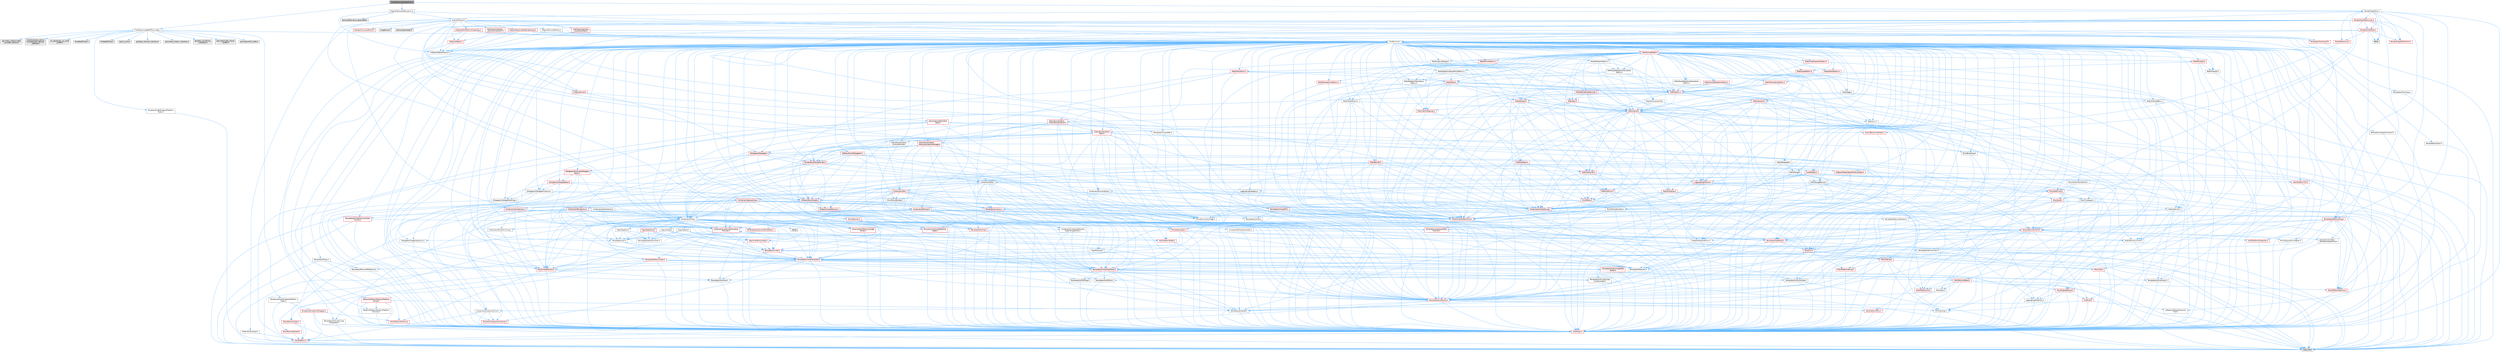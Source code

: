 digraph "PixelStreamingVideoSink.h"
{
 // INTERACTIVE_SVG=YES
 // LATEX_PDF_SIZE
  bgcolor="transparent";
  edge [fontname=Helvetica,fontsize=10,labelfontname=Helvetica,labelfontsize=10];
  node [fontname=Helvetica,fontsize=10,shape=box,height=0.2,width=0.4];
  Node1 [id="Node000001",label="PixelStreamingVideoSink.h",height=0.2,width=0.4,color="gray40", fillcolor="grey60", style="filled", fontcolor="black",tooltip=" "];
  Node1 -> Node2 [id="edge1_Node000001_Node000002",color="steelblue1",style="solid",tooltip=" "];
  Node2 [id="Node000002",label="PixelStreamingWebRTCIncludes.h",height=0.2,width=0.4,color="grey40", fillcolor="white", style="filled",URL="$d6/d79/PixelStreamingWebRTCIncludes_8h.html",tooltip=" "];
  Node2 -> Node3 [id="edge2_Node000002_Node000003",color="steelblue1",style="solid",tooltip=" "];
  Node3 [id="Node000003",label="CoreMinimal.h",height=0.2,width=0.4,color="grey40", fillcolor="white", style="filled",URL="$d7/d67/CoreMinimal_8h.html",tooltip=" "];
  Node3 -> Node4 [id="edge3_Node000003_Node000004",color="steelblue1",style="solid",tooltip=" "];
  Node4 [id="Node000004",label="CoreTypes.h",height=0.2,width=0.4,color="red", fillcolor="#FFF0F0", style="filled",URL="$dc/dec/CoreTypes_8h.html",tooltip=" "];
  Node4 -> Node5 [id="edge4_Node000004_Node000005",color="steelblue1",style="solid",tooltip=" "];
  Node5 [id="Node000005",label="HAL/Platform.h",height=0.2,width=0.4,color="red", fillcolor="#FFF0F0", style="filled",URL="$d9/dd0/Platform_8h.html",tooltip=" "];
  Node5 -> Node8 [id="edge5_Node000005_Node000008",color="steelblue1",style="solid",tooltip=" "];
  Node8 [id="Node000008",label="type_traits",height=0.2,width=0.4,color="grey60", fillcolor="#E0E0E0", style="filled",tooltip=" "];
  Node3 -> Node18 [id="edge6_Node000003_Node000018",color="steelblue1",style="solid",tooltip=" "];
  Node18 [id="Node000018",label="CoreFwd.h",height=0.2,width=0.4,color="red", fillcolor="#FFF0F0", style="filled",URL="$d1/d1e/CoreFwd_8h.html",tooltip=" "];
  Node18 -> Node4 [id="edge7_Node000018_Node000004",color="steelblue1",style="solid",tooltip=" "];
  Node18 -> Node19 [id="edge8_Node000018_Node000019",color="steelblue1",style="solid",tooltip=" "];
  Node19 [id="Node000019",label="Containers/ContainersFwd.h",height=0.2,width=0.4,color="grey40", fillcolor="white", style="filled",URL="$d4/d0a/ContainersFwd_8h.html",tooltip=" "];
  Node19 -> Node5 [id="edge9_Node000019_Node000005",color="steelblue1",style="solid",tooltip=" "];
  Node19 -> Node4 [id="edge10_Node000019_Node000004",color="steelblue1",style="solid",tooltip=" "];
  Node19 -> Node20 [id="edge11_Node000019_Node000020",color="steelblue1",style="solid",tooltip=" "];
  Node20 [id="Node000020",label="Traits/IsContiguousContainer.h",height=0.2,width=0.4,color="red", fillcolor="#FFF0F0", style="filled",URL="$d5/d3c/IsContiguousContainer_8h.html",tooltip=" "];
  Node20 -> Node4 [id="edge12_Node000020_Node000004",color="steelblue1",style="solid",tooltip=" "];
  Node18 -> Node24 [id="edge13_Node000018_Node000024",color="steelblue1",style="solid",tooltip=" "];
  Node24 [id="Node000024",label="UObject/UObjectHierarchy\lFwd.h",height=0.2,width=0.4,color="grey40", fillcolor="white", style="filled",URL="$d3/d13/UObjectHierarchyFwd_8h.html",tooltip=" "];
  Node3 -> Node24 [id="edge14_Node000003_Node000024",color="steelblue1",style="solid",tooltip=" "];
  Node3 -> Node19 [id="edge15_Node000003_Node000019",color="steelblue1",style="solid",tooltip=" "];
  Node3 -> Node25 [id="edge16_Node000003_Node000025",color="steelblue1",style="solid",tooltip=" "];
  Node25 [id="Node000025",label="Misc/VarArgs.h",height=0.2,width=0.4,color="grey40", fillcolor="white", style="filled",URL="$d5/d6f/VarArgs_8h.html",tooltip=" "];
  Node25 -> Node4 [id="edge17_Node000025_Node000004",color="steelblue1",style="solid",tooltip=" "];
  Node3 -> Node26 [id="edge18_Node000003_Node000026",color="steelblue1",style="solid",tooltip=" "];
  Node26 [id="Node000026",label="Logging/LogVerbosity.h",height=0.2,width=0.4,color="grey40", fillcolor="white", style="filled",URL="$d2/d8f/LogVerbosity_8h.html",tooltip=" "];
  Node26 -> Node4 [id="edge19_Node000026_Node000004",color="steelblue1",style="solid",tooltip=" "];
  Node3 -> Node27 [id="edge20_Node000003_Node000027",color="steelblue1",style="solid",tooltip=" "];
  Node27 [id="Node000027",label="Misc/OutputDevice.h",height=0.2,width=0.4,color="red", fillcolor="#FFF0F0", style="filled",URL="$d7/d32/OutputDevice_8h.html",tooltip=" "];
  Node27 -> Node18 [id="edge21_Node000027_Node000018",color="steelblue1",style="solid",tooltip=" "];
  Node27 -> Node4 [id="edge22_Node000027_Node000004",color="steelblue1",style="solid",tooltip=" "];
  Node27 -> Node26 [id="edge23_Node000027_Node000026",color="steelblue1",style="solid",tooltip=" "];
  Node27 -> Node25 [id="edge24_Node000027_Node000025",color="steelblue1",style="solid",tooltip=" "];
  Node3 -> Node33 [id="edge25_Node000003_Node000033",color="steelblue1",style="solid",tooltip=" "];
  Node33 [id="Node000033",label="HAL/PlatformCrt.h",height=0.2,width=0.4,color="red", fillcolor="#FFF0F0", style="filled",URL="$d8/d75/PlatformCrt_8h.html",tooltip=" "];
  Node3 -> Node43 [id="edge26_Node000003_Node000043",color="steelblue1",style="solid",tooltip=" "];
  Node43 [id="Node000043",label="HAL/PlatformMisc.h",height=0.2,width=0.4,color="red", fillcolor="#FFF0F0", style="filled",URL="$d0/df5/PlatformMisc_8h.html",tooltip=" "];
  Node43 -> Node4 [id="edge27_Node000043_Node000004",color="steelblue1",style="solid",tooltip=" "];
  Node3 -> Node62 [id="edge28_Node000003_Node000062",color="steelblue1",style="solid",tooltip=" "];
  Node62 [id="Node000062",label="Misc/AssertionMacros.h",height=0.2,width=0.4,color="red", fillcolor="#FFF0F0", style="filled",URL="$d0/dfa/AssertionMacros_8h.html",tooltip=" "];
  Node62 -> Node4 [id="edge29_Node000062_Node000004",color="steelblue1",style="solid",tooltip=" "];
  Node62 -> Node5 [id="edge30_Node000062_Node000005",color="steelblue1",style="solid",tooltip=" "];
  Node62 -> Node43 [id="edge31_Node000062_Node000043",color="steelblue1",style="solid",tooltip=" "];
  Node62 -> Node63 [id="edge32_Node000062_Node000063",color="steelblue1",style="solid",tooltip=" "];
  Node63 [id="Node000063",label="Templates/EnableIf.h",height=0.2,width=0.4,color="grey40", fillcolor="white", style="filled",URL="$d7/d60/EnableIf_8h.html",tooltip=" "];
  Node63 -> Node4 [id="edge33_Node000063_Node000004",color="steelblue1",style="solid",tooltip=" "];
  Node62 -> Node25 [id="edge34_Node000062_Node000025",color="steelblue1",style="solid",tooltip=" "];
  Node3 -> Node71 [id="edge35_Node000003_Node000071",color="steelblue1",style="solid",tooltip=" "];
  Node71 [id="Node000071",label="Templates/IsPointer.h",height=0.2,width=0.4,color="grey40", fillcolor="white", style="filled",URL="$d7/d05/IsPointer_8h.html",tooltip=" "];
  Node71 -> Node4 [id="edge36_Node000071_Node000004",color="steelblue1",style="solid",tooltip=" "];
  Node3 -> Node72 [id="edge37_Node000003_Node000072",color="steelblue1",style="solid",tooltip=" "];
  Node72 [id="Node000072",label="HAL/PlatformMemory.h",height=0.2,width=0.4,color="red", fillcolor="#FFF0F0", style="filled",URL="$de/d68/PlatformMemory_8h.html",tooltip=" "];
  Node72 -> Node4 [id="edge38_Node000072_Node000004",color="steelblue1",style="solid",tooltip=" "];
  Node3 -> Node55 [id="edge39_Node000003_Node000055",color="steelblue1",style="solid",tooltip=" "];
  Node55 [id="Node000055",label="HAL/PlatformAtomics.h",height=0.2,width=0.4,color="red", fillcolor="#FFF0F0", style="filled",URL="$d3/d36/PlatformAtomics_8h.html",tooltip=" "];
  Node55 -> Node4 [id="edge40_Node000055_Node000004",color="steelblue1",style="solid",tooltip=" "];
  Node3 -> Node77 [id="edge41_Node000003_Node000077",color="steelblue1",style="solid",tooltip=" "];
  Node77 [id="Node000077",label="Misc/Exec.h",height=0.2,width=0.4,color="grey40", fillcolor="white", style="filled",URL="$de/ddb/Exec_8h.html",tooltip=" "];
  Node77 -> Node4 [id="edge42_Node000077_Node000004",color="steelblue1",style="solid",tooltip=" "];
  Node77 -> Node62 [id="edge43_Node000077_Node000062",color="steelblue1",style="solid",tooltip=" "];
  Node3 -> Node78 [id="edge44_Node000003_Node000078",color="steelblue1",style="solid",tooltip=" "];
  Node78 [id="Node000078",label="HAL/MemoryBase.h",height=0.2,width=0.4,color="red", fillcolor="#FFF0F0", style="filled",URL="$d6/d9f/MemoryBase_8h.html",tooltip=" "];
  Node78 -> Node4 [id="edge45_Node000078_Node000004",color="steelblue1",style="solid",tooltip=" "];
  Node78 -> Node55 [id="edge46_Node000078_Node000055",color="steelblue1",style="solid",tooltip=" "];
  Node78 -> Node33 [id="edge47_Node000078_Node000033",color="steelblue1",style="solid",tooltip=" "];
  Node78 -> Node77 [id="edge48_Node000078_Node000077",color="steelblue1",style="solid",tooltip=" "];
  Node78 -> Node27 [id="edge49_Node000078_Node000027",color="steelblue1",style="solid",tooltip=" "];
  Node3 -> Node88 [id="edge50_Node000003_Node000088",color="steelblue1",style="solid",tooltip=" "];
  Node88 [id="Node000088",label="HAL/UnrealMemory.h",height=0.2,width=0.4,color="red", fillcolor="#FFF0F0", style="filled",URL="$d9/d96/UnrealMemory_8h.html",tooltip=" "];
  Node88 -> Node4 [id="edge51_Node000088_Node000004",color="steelblue1",style="solid",tooltip=" "];
  Node88 -> Node78 [id="edge52_Node000088_Node000078",color="steelblue1",style="solid",tooltip=" "];
  Node88 -> Node72 [id="edge53_Node000088_Node000072",color="steelblue1",style="solid",tooltip=" "];
  Node88 -> Node71 [id="edge54_Node000088_Node000071",color="steelblue1",style="solid",tooltip=" "];
  Node3 -> Node90 [id="edge55_Node000003_Node000090",color="steelblue1",style="solid",tooltip=" "];
  Node90 [id="Node000090",label="Templates/IsArithmetic.h",height=0.2,width=0.4,color="grey40", fillcolor="white", style="filled",URL="$d2/d5d/IsArithmetic_8h.html",tooltip=" "];
  Node90 -> Node4 [id="edge56_Node000090_Node000004",color="steelblue1",style="solid",tooltip=" "];
  Node3 -> Node84 [id="edge57_Node000003_Node000084",color="steelblue1",style="solid",tooltip=" "];
  Node84 [id="Node000084",label="Templates/AndOrNot.h",height=0.2,width=0.4,color="grey40", fillcolor="white", style="filled",URL="$db/d0a/AndOrNot_8h.html",tooltip=" "];
  Node84 -> Node4 [id="edge58_Node000084_Node000004",color="steelblue1",style="solid",tooltip=" "];
  Node3 -> Node91 [id="edge59_Node000003_Node000091",color="steelblue1",style="solid",tooltip=" "];
  Node91 [id="Node000091",label="Templates/IsPODType.h",height=0.2,width=0.4,color="grey40", fillcolor="white", style="filled",URL="$d7/db1/IsPODType_8h.html",tooltip=" "];
  Node91 -> Node4 [id="edge60_Node000091_Node000004",color="steelblue1",style="solid",tooltip=" "];
  Node3 -> Node92 [id="edge61_Node000003_Node000092",color="steelblue1",style="solid",tooltip=" "];
  Node92 [id="Node000092",label="Templates/IsUECoreType.h",height=0.2,width=0.4,color="grey40", fillcolor="white", style="filled",URL="$d1/db8/IsUECoreType_8h.html",tooltip=" "];
  Node92 -> Node4 [id="edge62_Node000092_Node000004",color="steelblue1",style="solid",tooltip=" "];
  Node92 -> Node8 [id="edge63_Node000092_Node000008",color="steelblue1",style="solid",tooltip=" "];
  Node3 -> Node85 [id="edge64_Node000003_Node000085",color="steelblue1",style="solid",tooltip=" "];
  Node85 [id="Node000085",label="Templates/IsTriviallyCopy\lConstructible.h",height=0.2,width=0.4,color="grey40", fillcolor="white", style="filled",URL="$d3/d78/IsTriviallyCopyConstructible_8h.html",tooltip=" "];
  Node85 -> Node4 [id="edge65_Node000085_Node000004",color="steelblue1",style="solid",tooltip=" "];
  Node85 -> Node8 [id="edge66_Node000085_Node000008",color="steelblue1",style="solid",tooltip=" "];
  Node3 -> Node93 [id="edge67_Node000003_Node000093",color="steelblue1",style="solid",tooltip=" "];
  Node93 [id="Node000093",label="Templates/UnrealTypeTraits.h",height=0.2,width=0.4,color="red", fillcolor="#FFF0F0", style="filled",URL="$d2/d2d/UnrealTypeTraits_8h.html",tooltip=" "];
  Node93 -> Node4 [id="edge68_Node000093_Node000004",color="steelblue1",style="solid",tooltip=" "];
  Node93 -> Node71 [id="edge69_Node000093_Node000071",color="steelblue1",style="solid",tooltip=" "];
  Node93 -> Node62 [id="edge70_Node000093_Node000062",color="steelblue1",style="solid",tooltip=" "];
  Node93 -> Node84 [id="edge71_Node000093_Node000084",color="steelblue1",style="solid",tooltip=" "];
  Node93 -> Node63 [id="edge72_Node000093_Node000063",color="steelblue1",style="solid",tooltip=" "];
  Node93 -> Node90 [id="edge73_Node000093_Node000090",color="steelblue1",style="solid",tooltip=" "];
  Node93 -> Node91 [id="edge74_Node000093_Node000091",color="steelblue1",style="solid",tooltip=" "];
  Node93 -> Node92 [id="edge75_Node000093_Node000092",color="steelblue1",style="solid",tooltip=" "];
  Node93 -> Node85 [id="edge76_Node000093_Node000085",color="steelblue1",style="solid",tooltip=" "];
  Node3 -> Node63 [id="edge77_Node000003_Node000063",color="steelblue1",style="solid",tooltip=" "];
  Node3 -> Node95 [id="edge78_Node000003_Node000095",color="steelblue1",style="solid",tooltip=" "];
  Node95 [id="Node000095",label="Templates/RemoveReference.h",height=0.2,width=0.4,color="grey40", fillcolor="white", style="filled",URL="$da/dbe/RemoveReference_8h.html",tooltip=" "];
  Node95 -> Node4 [id="edge79_Node000095_Node000004",color="steelblue1",style="solid",tooltip=" "];
  Node3 -> Node96 [id="edge80_Node000003_Node000096",color="steelblue1",style="solid",tooltip=" "];
  Node96 [id="Node000096",label="Templates/IntegralConstant.h",height=0.2,width=0.4,color="grey40", fillcolor="white", style="filled",URL="$db/d1b/IntegralConstant_8h.html",tooltip=" "];
  Node96 -> Node4 [id="edge81_Node000096_Node000004",color="steelblue1",style="solid",tooltip=" "];
  Node3 -> Node97 [id="edge82_Node000003_Node000097",color="steelblue1",style="solid",tooltip=" "];
  Node97 [id="Node000097",label="Templates/IsClass.h",height=0.2,width=0.4,color="grey40", fillcolor="white", style="filled",URL="$db/dcb/IsClass_8h.html",tooltip=" "];
  Node97 -> Node4 [id="edge83_Node000097_Node000004",color="steelblue1",style="solid",tooltip=" "];
  Node3 -> Node98 [id="edge84_Node000003_Node000098",color="steelblue1",style="solid",tooltip=" "];
  Node98 [id="Node000098",label="Templates/TypeCompatible\lBytes.h",height=0.2,width=0.4,color="red", fillcolor="#FFF0F0", style="filled",URL="$df/d0a/TypeCompatibleBytes_8h.html",tooltip=" "];
  Node98 -> Node4 [id="edge85_Node000098_Node000004",color="steelblue1",style="solid",tooltip=" "];
  Node98 -> Node8 [id="edge86_Node000098_Node000008",color="steelblue1",style="solid",tooltip=" "];
  Node3 -> Node20 [id="edge87_Node000003_Node000020",color="steelblue1",style="solid",tooltip=" "];
  Node3 -> Node99 [id="edge88_Node000003_Node000099",color="steelblue1",style="solid",tooltip=" "];
  Node99 [id="Node000099",label="Templates/UnrealTemplate.h",height=0.2,width=0.4,color="red", fillcolor="#FFF0F0", style="filled",URL="$d4/d24/UnrealTemplate_8h.html",tooltip=" "];
  Node99 -> Node4 [id="edge89_Node000099_Node000004",color="steelblue1",style="solid",tooltip=" "];
  Node99 -> Node71 [id="edge90_Node000099_Node000071",color="steelblue1",style="solid",tooltip=" "];
  Node99 -> Node88 [id="edge91_Node000099_Node000088",color="steelblue1",style="solid",tooltip=" "];
  Node99 -> Node93 [id="edge92_Node000099_Node000093",color="steelblue1",style="solid",tooltip=" "];
  Node99 -> Node95 [id="edge93_Node000099_Node000095",color="steelblue1",style="solid",tooltip=" "];
  Node99 -> Node65 [id="edge94_Node000099_Node000065",color="steelblue1",style="solid",tooltip=" "];
  Node65 [id="Node000065",label="Templates/Requires.h",height=0.2,width=0.4,color="grey40", fillcolor="white", style="filled",URL="$dc/d96/Requires_8h.html",tooltip=" "];
  Node65 -> Node63 [id="edge95_Node000065_Node000063",color="steelblue1",style="solid",tooltip=" "];
  Node65 -> Node8 [id="edge96_Node000065_Node000008",color="steelblue1",style="solid",tooltip=" "];
  Node99 -> Node98 [id="edge97_Node000099_Node000098",color="steelblue1",style="solid",tooltip=" "];
  Node99 -> Node20 [id="edge98_Node000099_Node000020",color="steelblue1",style="solid",tooltip=" "];
  Node99 -> Node8 [id="edge99_Node000099_Node000008",color="steelblue1",style="solid",tooltip=" "];
  Node3 -> Node48 [id="edge100_Node000003_Node000048",color="steelblue1",style="solid",tooltip=" "];
  Node48 [id="Node000048",label="Math/NumericLimits.h",height=0.2,width=0.4,color="grey40", fillcolor="white", style="filled",URL="$df/d1b/NumericLimits_8h.html",tooltip=" "];
  Node48 -> Node4 [id="edge101_Node000048_Node000004",color="steelblue1",style="solid",tooltip=" "];
  Node3 -> Node103 [id="edge102_Node000003_Node000103",color="steelblue1",style="solid",tooltip=" "];
  Node103 [id="Node000103",label="HAL/PlatformMath.h",height=0.2,width=0.4,color="red", fillcolor="#FFF0F0", style="filled",URL="$dc/d53/PlatformMath_8h.html",tooltip=" "];
  Node103 -> Node4 [id="edge103_Node000103_Node000004",color="steelblue1",style="solid",tooltip=" "];
  Node3 -> Node86 [id="edge104_Node000003_Node000086",color="steelblue1",style="solid",tooltip=" "];
  Node86 [id="Node000086",label="Templates/IsTriviallyCopy\lAssignable.h",height=0.2,width=0.4,color="grey40", fillcolor="white", style="filled",URL="$d2/df2/IsTriviallyCopyAssignable_8h.html",tooltip=" "];
  Node86 -> Node4 [id="edge105_Node000086_Node000004",color="steelblue1",style="solid",tooltip=" "];
  Node86 -> Node8 [id="edge106_Node000086_Node000008",color="steelblue1",style="solid",tooltip=" "];
  Node3 -> Node111 [id="edge107_Node000003_Node000111",color="steelblue1",style="solid",tooltip=" "];
  Node111 [id="Node000111",label="Templates/MemoryOps.h",height=0.2,width=0.4,color="red", fillcolor="#FFF0F0", style="filled",URL="$db/dea/MemoryOps_8h.html",tooltip=" "];
  Node111 -> Node4 [id="edge108_Node000111_Node000004",color="steelblue1",style="solid",tooltip=" "];
  Node111 -> Node88 [id="edge109_Node000111_Node000088",color="steelblue1",style="solid",tooltip=" "];
  Node111 -> Node86 [id="edge110_Node000111_Node000086",color="steelblue1",style="solid",tooltip=" "];
  Node111 -> Node85 [id="edge111_Node000111_Node000085",color="steelblue1",style="solid",tooltip=" "];
  Node111 -> Node65 [id="edge112_Node000111_Node000065",color="steelblue1",style="solid",tooltip=" "];
  Node111 -> Node93 [id="edge113_Node000111_Node000093",color="steelblue1",style="solid",tooltip=" "];
  Node111 -> Node8 [id="edge114_Node000111_Node000008",color="steelblue1",style="solid",tooltip=" "];
  Node3 -> Node112 [id="edge115_Node000003_Node000112",color="steelblue1",style="solid",tooltip=" "];
  Node112 [id="Node000112",label="Containers/ContainerAllocation\lPolicies.h",height=0.2,width=0.4,color="red", fillcolor="#FFF0F0", style="filled",URL="$d7/dff/ContainerAllocationPolicies_8h.html",tooltip=" "];
  Node112 -> Node4 [id="edge116_Node000112_Node000004",color="steelblue1",style="solid",tooltip=" "];
  Node112 -> Node112 [id="edge117_Node000112_Node000112",color="steelblue1",style="solid",tooltip=" "];
  Node112 -> Node103 [id="edge118_Node000112_Node000103",color="steelblue1",style="solid",tooltip=" "];
  Node112 -> Node88 [id="edge119_Node000112_Node000088",color="steelblue1",style="solid",tooltip=" "];
  Node112 -> Node48 [id="edge120_Node000112_Node000048",color="steelblue1",style="solid",tooltip=" "];
  Node112 -> Node62 [id="edge121_Node000112_Node000062",color="steelblue1",style="solid",tooltip=" "];
  Node112 -> Node111 [id="edge122_Node000112_Node000111",color="steelblue1",style="solid",tooltip=" "];
  Node112 -> Node98 [id="edge123_Node000112_Node000098",color="steelblue1",style="solid",tooltip=" "];
  Node112 -> Node8 [id="edge124_Node000112_Node000008",color="steelblue1",style="solid",tooltip=" "];
  Node3 -> Node115 [id="edge125_Node000003_Node000115",color="steelblue1",style="solid",tooltip=" "];
  Node115 [id="Node000115",label="Templates/IsEnumClass.h",height=0.2,width=0.4,color="grey40", fillcolor="white", style="filled",URL="$d7/d15/IsEnumClass_8h.html",tooltip=" "];
  Node115 -> Node4 [id="edge126_Node000115_Node000004",color="steelblue1",style="solid",tooltip=" "];
  Node115 -> Node84 [id="edge127_Node000115_Node000084",color="steelblue1",style="solid",tooltip=" "];
  Node3 -> Node116 [id="edge128_Node000003_Node000116",color="steelblue1",style="solid",tooltip=" "];
  Node116 [id="Node000116",label="HAL/PlatformProperties.h",height=0.2,width=0.4,color="red", fillcolor="#FFF0F0", style="filled",URL="$d9/db0/PlatformProperties_8h.html",tooltip=" "];
  Node116 -> Node4 [id="edge129_Node000116_Node000004",color="steelblue1",style="solid",tooltip=" "];
  Node3 -> Node119 [id="edge130_Node000003_Node000119",color="steelblue1",style="solid",tooltip=" "];
  Node119 [id="Node000119",label="Misc/EngineVersionBase.h",height=0.2,width=0.4,color="grey40", fillcolor="white", style="filled",URL="$d5/d2b/EngineVersionBase_8h.html",tooltip=" "];
  Node119 -> Node4 [id="edge131_Node000119_Node000004",color="steelblue1",style="solid",tooltip=" "];
  Node3 -> Node120 [id="edge132_Node000003_Node000120",color="steelblue1",style="solid",tooltip=" "];
  Node120 [id="Node000120",label="Internationalization\l/TextNamespaceFwd.h",height=0.2,width=0.4,color="grey40", fillcolor="white", style="filled",URL="$d8/d97/TextNamespaceFwd_8h.html",tooltip=" "];
  Node120 -> Node4 [id="edge133_Node000120_Node000004",color="steelblue1",style="solid",tooltip=" "];
  Node3 -> Node121 [id="edge134_Node000003_Node000121",color="steelblue1",style="solid",tooltip=" "];
  Node121 [id="Node000121",label="Serialization/Archive.h",height=0.2,width=0.4,color="red", fillcolor="#FFF0F0", style="filled",URL="$d7/d3b/Archive_8h.html",tooltip=" "];
  Node121 -> Node18 [id="edge135_Node000121_Node000018",color="steelblue1",style="solid",tooltip=" "];
  Node121 -> Node4 [id="edge136_Node000121_Node000004",color="steelblue1",style="solid",tooltip=" "];
  Node121 -> Node116 [id="edge137_Node000121_Node000116",color="steelblue1",style="solid",tooltip=" "];
  Node121 -> Node120 [id="edge138_Node000121_Node000120",color="steelblue1",style="solid",tooltip=" "];
  Node121 -> Node62 [id="edge139_Node000121_Node000062",color="steelblue1",style="solid",tooltip=" "];
  Node121 -> Node119 [id="edge140_Node000121_Node000119",color="steelblue1",style="solid",tooltip=" "];
  Node121 -> Node25 [id="edge141_Node000121_Node000025",color="steelblue1",style="solid",tooltip=" "];
  Node121 -> Node63 [id="edge142_Node000121_Node000063",color="steelblue1",style="solid",tooltip=" "];
  Node121 -> Node115 [id="edge143_Node000121_Node000115",color="steelblue1",style="solid",tooltip=" "];
  Node121 -> Node99 [id="edge144_Node000121_Node000099",color="steelblue1",style="solid",tooltip=" "];
  Node121 -> Node124 [id="edge145_Node000121_Node000124",color="steelblue1",style="solid",tooltip=" "];
  Node124 [id="Node000124",label="UObject/ObjectVersion.h",height=0.2,width=0.4,color="grey40", fillcolor="white", style="filled",URL="$da/d63/ObjectVersion_8h.html",tooltip=" "];
  Node124 -> Node4 [id="edge146_Node000124_Node000004",color="steelblue1",style="solid",tooltip=" "];
  Node3 -> Node125 [id="edge147_Node000003_Node000125",color="steelblue1",style="solid",tooltip=" "];
  Node125 [id="Node000125",label="Templates/Less.h",height=0.2,width=0.4,color="grey40", fillcolor="white", style="filled",URL="$de/dc8/Less_8h.html",tooltip=" "];
  Node125 -> Node4 [id="edge148_Node000125_Node000004",color="steelblue1",style="solid",tooltip=" "];
  Node125 -> Node99 [id="edge149_Node000125_Node000099",color="steelblue1",style="solid",tooltip=" "];
  Node3 -> Node126 [id="edge150_Node000003_Node000126",color="steelblue1",style="solid",tooltip=" "];
  Node126 [id="Node000126",label="Templates/Sorting.h",height=0.2,width=0.4,color="red", fillcolor="#FFF0F0", style="filled",URL="$d3/d9e/Sorting_8h.html",tooltip=" "];
  Node126 -> Node4 [id="edge151_Node000126_Node000004",color="steelblue1",style="solid",tooltip=" "];
  Node126 -> Node103 [id="edge152_Node000126_Node000103",color="steelblue1",style="solid",tooltip=" "];
  Node126 -> Node125 [id="edge153_Node000126_Node000125",color="steelblue1",style="solid",tooltip=" "];
  Node3 -> Node137 [id="edge154_Node000003_Node000137",color="steelblue1",style="solid",tooltip=" "];
  Node137 [id="Node000137",label="Misc/Char.h",height=0.2,width=0.4,color="red", fillcolor="#FFF0F0", style="filled",URL="$d0/d58/Char_8h.html",tooltip=" "];
  Node137 -> Node4 [id="edge155_Node000137_Node000004",color="steelblue1",style="solid",tooltip=" "];
  Node137 -> Node8 [id="edge156_Node000137_Node000008",color="steelblue1",style="solid",tooltip=" "];
  Node3 -> Node140 [id="edge157_Node000003_Node000140",color="steelblue1",style="solid",tooltip=" "];
  Node140 [id="Node000140",label="GenericPlatform/GenericPlatform\lStricmp.h",height=0.2,width=0.4,color="grey40", fillcolor="white", style="filled",URL="$d2/d86/GenericPlatformStricmp_8h.html",tooltip=" "];
  Node140 -> Node4 [id="edge158_Node000140_Node000004",color="steelblue1",style="solid",tooltip=" "];
  Node3 -> Node141 [id="edge159_Node000003_Node000141",color="steelblue1",style="solid",tooltip=" "];
  Node141 [id="Node000141",label="GenericPlatform/GenericPlatform\lString.h",height=0.2,width=0.4,color="red", fillcolor="#FFF0F0", style="filled",URL="$dd/d20/GenericPlatformString_8h.html",tooltip=" "];
  Node141 -> Node4 [id="edge160_Node000141_Node000004",color="steelblue1",style="solid",tooltip=" "];
  Node141 -> Node140 [id="edge161_Node000141_Node000140",color="steelblue1",style="solid",tooltip=" "];
  Node141 -> Node63 [id="edge162_Node000141_Node000063",color="steelblue1",style="solid",tooltip=" "];
  Node141 -> Node8 [id="edge163_Node000141_Node000008",color="steelblue1",style="solid",tooltip=" "];
  Node3 -> Node74 [id="edge164_Node000003_Node000074",color="steelblue1",style="solid",tooltip=" "];
  Node74 [id="Node000074",label="HAL/PlatformString.h",height=0.2,width=0.4,color="red", fillcolor="#FFF0F0", style="filled",URL="$db/db5/PlatformString_8h.html",tooltip=" "];
  Node74 -> Node4 [id="edge165_Node000074_Node000004",color="steelblue1",style="solid",tooltip=" "];
  Node3 -> Node144 [id="edge166_Node000003_Node000144",color="steelblue1",style="solid",tooltip=" "];
  Node144 [id="Node000144",label="Misc/CString.h",height=0.2,width=0.4,color="red", fillcolor="#FFF0F0", style="filled",URL="$d2/d49/CString_8h.html",tooltip=" "];
  Node144 -> Node4 [id="edge167_Node000144_Node000004",color="steelblue1",style="solid",tooltip=" "];
  Node144 -> Node33 [id="edge168_Node000144_Node000033",color="steelblue1",style="solid",tooltip=" "];
  Node144 -> Node74 [id="edge169_Node000144_Node000074",color="steelblue1",style="solid",tooltip=" "];
  Node144 -> Node62 [id="edge170_Node000144_Node000062",color="steelblue1",style="solid",tooltip=" "];
  Node144 -> Node137 [id="edge171_Node000144_Node000137",color="steelblue1",style="solid",tooltip=" "];
  Node144 -> Node25 [id="edge172_Node000144_Node000025",color="steelblue1",style="solid",tooltip=" "];
  Node3 -> Node145 [id="edge173_Node000003_Node000145",color="steelblue1",style="solid",tooltip=" "];
  Node145 [id="Node000145",label="Misc/Crc.h",height=0.2,width=0.4,color="red", fillcolor="#FFF0F0", style="filled",URL="$d4/dd2/Crc_8h.html",tooltip=" "];
  Node145 -> Node4 [id="edge174_Node000145_Node000004",color="steelblue1",style="solid",tooltip=" "];
  Node145 -> Node74 [id="edge175_Node000145_Node000074",color="steelblue1",style="solid",tooltip=" "];
  Node145 -> Node62 [id="edge176_Node000145_Node000062",color="steelblue1",style="solid",tooltip=" "];
  Node145 -> Node144 [id="edge177_Node000145_Node000144",color="steelblue1",style="solid",tooltip=" "];
  Node145 -> Node137 [id="edge178_Node000145_Node000137",color="steelblue1",style="solid",tooltip=" "];
  Node145 -> Node93 [id="edge179_Node000145_Node000093",color="steelblue1",style="solid",tooltip=" "];
  Node3 -> Node136 [id="edge180_Node000003_Node000136",color="steelblue1",style="solid",tooltip=" "];
  Node136 [id="Node000136",label="Math/UnrealMathUtility.h",height=0.2,width=0.4,color="red", fillcolor="#FFF0F0", style="filled",URL="$db/db8/UnrealMathUtility_8h.html",tooltip=" "];
  Node136 -> Node4 [id="edge181_Node000136_Node000004",color="steelblue1",style="solid",tooltip=" "];
  Node136 -> Node62 [id="edge182_Node000136_Node000062",color="steelblue1",style="solid",tooltip=" "];
  Node136 -> Node103 [id="edge183_Node000136_Node000103",color="steelblue1",style="solid",tooltip=" "];
  Node136 -> Node65 [id="edge184_Node000136_Node000065",color="steelblue1",style="solid",tooltip=" "];
  Node3 -> Node146 [id="edge185_Node000003_Node000146",color="steelblue1",style="solid",tooltip=" "];
  Node146 [id="Node000146",label="Containers/UnrealString.h",height=0.2,width=0.4,color="red", fillcolor="#FFF0F0", style="filled",URL="$d5/dba/UnrealString_8h.html",tooltip=" "];
  Node3 -> Node150 [id="edge186_Node000003_Node000150",color="steelblue1",style="solid",tooltip=" "];
  Node150 [id="Node000150",label="Containers/Array.h",height=0.2,width=0.4,color="grey40", fillcolor="white", style="filled",URL="$df/dd0/Array_8h.html",tooltip=" "];
  Node150 -> Node4 [id="edge187_Node000150_Node000004",color="steelblue1",style="solid",tooltip=" "];
  Node150 -> Node62 [id="edge188_Node000150_Node000062",color="steelblue1",style="solid",tooltip=" "];
  Node150 -> Node151 [id="edge189_Node000150_Node000151",color="steelblue1",style="solid",tooltip=" "];
  Node151 [id="Node000151",label="Misc/IntrusiveUnsetOptional\lState.h",height=0.2,width=0.4,color="red", fillcolor="#FFF0F0", style="filled",URL="$d2/d0a/IntrusiveUnsetOptionalState_8h.html",tooltip=" "];
  Node150 -> Node153 [id="edge190_Node000150_Node000153",color="steelblue1",style="solid",tooltip=" "];
  Node153 [id="Node000153",label="Misc/ReverseIterate.h",height=0.2,width=0.4,color="red", fillcolor="#FFF0F0", style="filled",URL="$db/de3/ReverseIterate_8h.html",tooltip=" "];
  Node153 -> Node5 [id="edge191_Node000153_Node000005",color="steelblue1",style="solid",tooltip=" "];
  Node150 -> Node88 [id="edge192_Node000150_Node000088",color="steelblue1",style="solid",tooltip=" "];
  Node150 -> Node93 [id="edge193_Node000150_Node000093",color="steelblue1",style="solid",tooltip=" "];
  Node150 -> Node99 [id="edge194_Node000150_Node000099",color="steelblue1",style="solid",tooltip=" "];
  Node150 -> Node155 [id="edge195_Node000150_Node000155",color="steelblue1",style="solid",tooltip=" "];
  Node155 [id="Node000155",label="Containers/AllowShrinking.h",height=0.2,width=0.4,color="grey40", fillcolor="white", style="filled",URL="$d7/d1a/AllowShrinking_8h.html",tooltip=" "];
  Node155 -> Node4 [id="edge196_Node000155_Node000004",color="steelblue1",style="solid",tooltip=" "];
  Node150 -> Node112 [id="edge197_Node000150_Node000112",color="steelblue1",style="solid",tooltip=" "];
  Node150 -> Node156 [id="edge198_Node000150_Node000156",color="steelblue1",style="solid",tooltip=" "];
  Node156 [id="Node000156",label="Containers/ContainerElement\lTypeCompatibility.h",height=0.2,width=0.4,color="grey40", fillcolor="white", style="filled",URL="$df/ddf/ContainerElementTypeCompatibility_8h.html",tooltip=" "];
  Node156 -> Node4 [id="edge199_Node000156_Node000004",color="steelblue1",style="solid",tooltip=" "];
  Node156 -> Node93 [id="edge200_Node000156_Node000093",color="steelblue1",style="solid",tooltip=" "];
  Node150 -> Node121 [id="edge201_Node000150_Node000121",color="steelblue1",style="solid",tooltip=" "];
  Node150 -> Node157 [id="edge202_Node000150_Node000157",color="steelblue1",style="solid",tooltip=" "];
  Node157 [id="Node000157",label="Serialization/MemoryImage\lWriter.h",height=0.2,width=0.4,color="red", fillcolor="#FFF0F0", style="filled",URL="$d0/d08/MemoryImageWriter_8h.html",tooltip=" "];
  Node157 -> Node4 [id="edge203_Node000157_Node000004",color="steelblue1",style="solid",tooltip=" "];
  Node150 -> Node166 [id="edge204_Node000150_Node000166",color="steelblue1",style="solid",tooltip=" "];
  Node166 [id="Node000166",label="Algo/Heapify.h",height=0.2,width=0.4,color="grey40", fillcolor="white", style="filled",URL="$d0/d2a/Heapify_8h.html",tooltip=" "];
  Node166 -> Node133 [id="edge205_Node000166_Node000133",color="steelblue1",style="solid",tooltip=" "];
  Node133 [id="Node000133",label="Algo/Impl/BinaryHeap.h",height=0.2,width=0.4,color="red", fillcolor="#FFF0F0", style="filled",URL="$d7/da3/Algo_2Impl_2BinaryHeap_8h.html",tooltip=" "];
  Node133 -> Node129 [id="edge206_Node000133_Node000129",color="steelblue1",style="solid",tooltip=" "];
  Node129 [id="Node000129",label="Templates/Invoke.h",height=0.2,width=0.4,color="red", fillcolor="#FFF0F0", style="filled",URL="$d7/deb/Invoke_8h.html",tooltip=" "];
  Node129 -> Node4 [id="edge207_Node000129_Node000004",color="steelblue1",style="solid",tooltip=" "];
  Node129 -> Node99 [id="edge208_Node000129_Node000099",color="steelblue1",style="solid",tooltip=" "];
  Node129 -> Node8 [id="edge209_Node000129_Node000008",color="steelblue1",style="solid",tooltip=" "];
  Node133 -> Node8 [id="edge210_Node000133_Node000008",color="steelblue1",style="solid",tooltip=" "];
  Node166 -> Node128 [id="edge211_Node000166_Node000128",color="steelblue1",style="solid",tooltip=" "];
  Node128 [id="Node000128",label="Templates/IdentityFunctor.h",height=0.2,width=0.4,color="grey40", fillcolor="white", style="filled",URL="$d7/d2e/IdentityFunctor_8h.html",tooltip=" "];
  Node128 -> Node5 [id="edge212_Node000128_Node000005",color="steelblue1",style="solid",tooltip=" "];
  Node166 -> Node129 [id="edge213_Node000166_Node000129",color="steelblue1",style="solid",tooltip=" "];
  Node166 -> Node125 [id="edge214_Node000166_Node000125",color="steelblue1",style="solid",tooltip=" "];
  Node166 -> Node99 [id="edge215_Node000166_Node000099",color="steelblue1",style="solid",tooltip=" "];
  Node150 -> Node167 [id="edge216_Node000150_Node000167",color="steelblue1",style="solid",tooltip=" "];
  Node167 [id="Node000167",label="Algo/HeapSort.h",height=0.2,width=0.4,color="grey40", fillcolor="white", style="filled",URL="$d3/d92/HeapSort_8h.html",tooltip=" "];
  Node167 -> Node133 [id="edge217_Node000167_Node000133",color="steelblue1",style="solid",tooltip=" "];
  Node167 -> Node128 [id="edge218_Node000167_Node000128",color="steelblue1",style="solid",tooltip=" "];
  Node167 -> Node125 [id="edge219_Node000167_Node000125",color="steelblue1",style="solid",tooltip=" "];
  Node167 -> Node99 [id="edge220_Node000167_Node000099",color="steelblue1",style="solid",tooltip=" "];
  Node150 -> Node168 [id="edge221_Node000150_Node000168",color="steelblue1",style="solid",tooltip=" "];
  Node168 [id="Node000168",label="Algo/IsHeap.h",height=0.2,width=0.4,color="grey40", fillcolor="white", style="filled",URL="$de/d32/IsHeap_8h.html",tooltip=" "];
  Node168 -> Node133 [id="edge222_Node000168_Node000133",color="steelblue1",style="solid",tooltip=" "];
  Node168 -> Node128 [id="edge223_Node000168_Node000128",color="steelblue1",style="solid",tooltip=" "];
  Node168 -> Node129 [id="edge224_Node000168_Node000129",color="steelblue1",style="solid",tooltip=" "];
  Node168 -> Node125 [id="edge225_Node000168_Node000125",color="steelblue1",style="solid",tooltip=" "];
  Node168 -> Node99 [id="edge226_Node000168_Node000099",color="steelblue1",style="solid",tooltip=" "];
  Node150 -> Node133 [id="edge227_Node000150_Node000133",color="steelblue1",style="solid",tooltip=" "];
  Node150 -> Node169 [id="edge228_Node000150_Node000169",color="steelblue1",style="solid",tooltip=" "];
  Node169 [id="Node000169",label="Algo/StableSort.h",height=0.2,width=0.4,color="red", fillcolor="#FFF0F0", style="filled",URL="$d7/d3c/StableSort_8h.html",tooltip=" "];
  Node169 -> Node128 [id="edge229_Node000169_Node000128",color="steelblue1",style="solid",tooltip=" "];
  Node169 -> Node129 [id="edge230_Node000169_Node000129",color="steelblue1",style="solid",tooltip=" "];
  Node169 -> Node125 [id="edge231_Node000169_Node000125",color="steelblue1",style="solid",tooltip=" "];
  Node169 -> Node99 [id="edge232_Node000169_Node000099",color="steelblue1",style="solid",tooltip=" "];
  Node150 -> Node171 [id="edge233_Node000150_Node000171",color="steelblue1",style="solid",tooltip=" "];
  Node171 [id="Node000171",label="Concepts/GetTypeHashable.h",height=0.2,width=0.4,color="grey40", fillcolor="white", style="filled",URL="$d3/da2/GetTypeHashable_8h.html",tooltip=" "];
  Node171 -> Node4 [id="edge234_Node000171_Node000004",color="steelblue1",style="solid",tooltip=" "];
  Node171 -> Node162 [id="edge235_Node000171_Node000162",color="steelblue1",style="solid",tooltip=" "];
  Node162 [id="Node000162",label="Templates/TypeHash.h",height=0.2,width=0.4,color="red", fillcolor="#FFF0F0", style="filled",URL="$d1/d62/TypeHash_8h.html",tooltip=" "];
  Node162 -> Node4 [id="edge236_Node000162_Node000004",color="steelblue1",style="solid",tooltip=" "];
  Node162 -> Node65 [id="edge237_Node000162_Node000065",color="steelblue1",style="solid",tooltip=" "];
  Node162 -> Node145 [id="edge238_Node000162_Node000145",color="steelblue1",style="solid",tooltip=" "];
  Node162 -> Node8 [id="edge239_Node000162_Node000008",color="steelblue1",style="solid",tooltip=" "];
  Node150 -> Node128 [id="edge240_Node000150_Node000128",color="steelblue1",style="solid",tooltip=" "];
  Node150 -> Node129 [id="edge241_Node000150_Node000129",color="steelblue1",style="solid",tooltip=" "];
  Node150 -> Node125 [id="edge242_Node000150_Node000125",color="steelblue1",style="solid",tooltip=" "];
  Node150 -> Node172 [id="edge243_Node000150_Node000172",color="steelblue1",style="solid",tooltip=" "];
  Node172 [id="Node000172",label="Templates/LosesQualifiers\lFromTo.h",height=0.2,width=0.4,color="red", fillcolor="#FFF0F0", style="filled",URL="$d2/db3/LosesQualifiersFromTo_8h.html",tooltip=" "];
  Node172 -> Node8 [id="edge244_Node000172_Node000008",color="steelblue1",style="solid",tooltip=" "];
  Node150 -> Node65 [id="edge245_Node000150_Node000065",color="steelblue1",style="solid",tooltip=" "];
  Node150 -> Node126 [id="edge246_Node000150_Node000126",color="steelblue1",style="solid",tooltip=" "];
  Node150 -> Node173 [id="edge247_Node000150_Node000173",color="steelblue1",style="solid",tooltip=" "];
  Node173 [id="Node000173",label="Templates/AlignmentTemplates.h",height=0.2,width=0.4,color="red", fillcolor="#FFF0F0", style="filled",URL="$dd/d32/AlignmentTemplates_8h.html",tooltip=" "];
  Node173 -> Node4 [id="edge248_Node000173_Node000004",color="steelblue1",style="solid",tooltip=" "];
  Node173 -> Node71 [id="edge249_Node000173_Node000071",color="steelblue1",style="solid",tooltip=" "];
  Node150 -> Node46 [id="edge250_Node000150_Node000046",color="steelblue1",style="solid",tooltip=" "];
  Node46 [id="Node000046",label="Traits/ElementType.h",height=0.2,width=0.4,color="red", fillcolor="#FFF0F0", style="filled",URL="$d5/d4f/ElementType_8h.html",tooltip=" "];
  Node46 -> Node5 [id="edge251_Node000046_Node000005",color="steelblue1",style="solid",tooltip=" "];
  Node46 -> Node8 [id="edge252_Node000046_Node000008",color="steelblue1",style="solid",tooltip=" "];
  Node150 -> Node109 [id="edge253_Node000150_Node000109",color="steelblue1",style="solid",tooltip=" "];
  Node109 [id="Node000109",label="limits",height=0.2,width=0.4,color="grey60", fillcolor="#E0E0E0", style="filled",tooltip=" "];
  Node150 -> Node8 [id="edge254_Node000150_Node000008",color="steelblue1",style="solid",tooltip=" "];
  Node3 -> Node174 [id="edge255_Node000003_Node000174",color="steelblue1",style="solid",tooltip=" "];
  Node174 [id="Node000174",label="Misc/FrameNumber.h",height=0.2,width=0.4,color="grey40", fillcolor="white", style="filled",URL="$dd/dbd/FrameNumber_8h.html",tooltip=" "];
  Node174 -> Node4 [id="edge256_Node000174_Node000004",color="steelblue1",style="solid",tooltip=" "];
  Node174 -> Node48 [id="edge257_Node000174_Node000048",color="steelblue1",style="solid",tooltip=" "];
  Node174 -> Node136 [id="edge258_Node000174_Node000136",color="steelblue1",style="solid",tooltip=" "];
  Node174 -> Node63 [id="edge259_Node000174_Node000063",color="steelblue1",style="solid",tooltip=" "];
  Node174 -> Node93 [id="edge260_Node000174_Node000093",color="steelblue1",style="solid",tooltip=" "];
  Node3 -> Node175 [id="edge261_Node000003_Node000175",color="steelblue1",style="solid",tooltip=" "];
  Node175 [id="Node000175",label="Misc/Timespan.h",height=0.2,width=0.4,color="grey40", fillcolor="white", style="filled",URL="$da/dd9/Timespan_8h.html",tooltip=" "];
  Node175 -> Node4 [id="edge262_Node000175_Node000004",color="steelblue1",style="solid",tooltip=" "];
  Node175 -> Node176 [id="edge263_Node000175_Node000176",color="steelblue1",style="solid",tooltip=" "];
  Node176 [id="Node000176",label="Math/Interval.h",height=0.2,width=0.4,color="grey40", fillcolor="white", style="filled",URL="$d1/d55/Interval_8h.html",tooltip=" "];
  Node176 -> Node4 [id="edge264_Node000176_Node000004",color="steelblue1",style="solid",tooltip=" "];
  Node176 -> Node90 [id="edge265_Node000176_Node000090",color="steelblue1",style="solid",tooltip=" "];
  Node176 -> Node93 [id="edge266_Node000176_Node000093",color="steelblue1",style="solid",tooltip=" "];
  Node176 -> Node48 [id="edge267_Node000176_Node000048",color="steelblue1",style="solid",tooltip=" "];
  Node176 -> Node136 [id="edge268_Node000176_Node000136",color="steelblue1",style="solid",tooltip=" "];
  Node175 -> Node136 [id="edge269_Node000175_Node000136",color="steelblue1",style="solid",tooltip=" "];
  Node175 -> Node62 [id="edge270_Node000175_Node000062",color="steelblue1",style="solid",tooltip=" "];
  Node3 -> Node177 [id="edge271_Node000003_Node000177",color="steelblue1",style="solid",tooltip=" "];
  Node177 [id="Node000177",label="Containers/StringConv.h",height=0.2,width=0.4,color="red", fillcolor="#FFF0F0", style="filled",URL="$d3/ddf/StringConv_8h.html",tooltip=" "];
  Node177 -> Node4 [id="edge272_Node000177_Node000004",color="steelblue1",style="solid",tooltip=" "];
  Node177 -> Node62 [id="edge273_Node000177_Node000062",color="steelblue1",style="solid",tooltip=" "];
  Node177 -> Node112 [id="edge274_Node000177_Node000112",color="steelblue1",style="solid",tooltip=" "];
  Node177 -> Node150 [id="edge275_Node000177_Node000150",color="steelblue1",style="solid",tooltip=" "];
  Node177 -> Node144 [id="edge276_Node000177_Node000144",color="steelblue1",style="solid",tooltip=" "];
  Node177 -> Node178 [id="edge277_Node000177_Node000178",color="steelblue1",style="solid",tooltip=" "];
  Node178 [id="Node000178",label="Templates/IsArray.h",height=0.2,width=0.4,color="grey40", fillcolor="white", style="filled",URL="$d8/d8d/IsArray_8h.html",tooltip=" "];
  Node178 -> Node4 [id="edge278_Node000178_Node000004",color="steelblue1",style="solid",tooltip=" "];
  Node177 -> Node99 [id="edge279_Node000177_Node000099",color="steelblue1",style="solid",tooltip=" "];
  Node177 -> Node93 [id="edge280_Node000177_Node000093",color="steelblue1",style="solid",tooltip=" "];
  Node177 -> Node46 [id="edge281_Node000177_Node000046",color="steelblue1",style="solid",tooltip=" "];
  Node177 -> Node20 [id="edge282_Node000177_Node000020",color="steelblue1",style="solid",tooltip=" "];
  Node177 -> Node8 [id="edge283_Node000177_Node000008",color="steelblue1",style="solid",tooltip=" "];
  Node3 -> Node179 [id="edge284_Node000003_Node000179",color="steelblue1",style="solid",tooltip=" "];
  Node179 [id="Node000179",label="UObject/UnrealNames.h",height=0.2,width=0.4,color="red", fillcolor="#FFF0F0", style="filled",URL="$d8/db1/UnrealNames_8h.html",tooltip=" "];
  Node179 -> Node4 [id="edge285_Node000179_Node000004",color="steelblue1",style="solid",tooltip=" "];
  Node3 -> Node181 [id="edge286_Node000003_Node000181",color="steelblue1",style="solid",tooltip=" "];
  Node181 [id="Node000181",label="UObject/NameTypes.h",height=0.2,width=0.4,color="red", fillcolor="#FFF0F0", style="filled",URL="$d6/d35/NameTypes_8h.html",tooltip=" "];
  Node181 -> Node4 [id="edge287_Node000181_Node000004",color="steelblue1",style="solid",tooltip=" "];
  Node181 -> Node62 [id="edge288_Node000181_Node000062",color="steelblue1",style="solid",tooltip=" "];
  Node181 -> Node88 [id="edge289_Node000181_Node000088",color="steelblue1",style="solid",tooltip=" "];
  Node181 -> Node93 [id="edge290_Node000181_Node000093",color="steelblue1",style="solid",tooltip=" "];
  Node181 -> Node99 [id="edge291_Node000181_Node000099",color="steelblue1",style="solid",tooltip=" "];
  Node181 -> Node146 [id="edge292_Node000181_Node000146",color="steelblue1",style="solid",tooltip=" "];
  Node181 -> Node177 [id="edge293_Node000181_Node000177",color="steelblue1",style="solid",tooltip=" "];
  Node181 -> Node179 [id="edge294_Node000181_Node000179",color="steelblue1",style="solid",tooltip=" "];
  Node181 -> Node151 [id="edge295_Node000181_Node000151",color="steelblue1",style="solid",tooltip=" "];
  Node3 -> Node189 [id="edge296_Node000003_Node000189",color="steelblue1",style="solid",tooltip=" "];
  Node189 [id="Node000189",label="Misc/Parse.h",height=0.2,width=0.4,color="red", fillcolor="#FFF0F0", style="filled",URL="$dc/d71/Parse_8h.html",tooltip=" "];
  Node189 -> Node146 [id="edge297_Node000189_Node000146",color="steelblue1",style="solid",tooltip=" "];
  Node189 -> Node4 [id="edge298_Node000189_Node000004",color="steelblue1",style="solid",tooltip=" "];
  Node189 -> Node33 [id="edge299_Node000189_Node000033",color="steelblue1",style="solid",tooltip=" "];
  Node189 -> Node50 [id="edge300_Node000189_Node000050",color="steelblue1",style="solid",tooltip=" "];
  Node50 [id="Node000050",label="Misc/EnumClassFlags.h",height=0.2,width=0.4,color="grey40", fillcolor="white", style="filled",URL="$d8/de7/EnumClassFlags_8h.html",tooltip=" "];
  Node189 -> Node190 [id="edge301_Node000189_Node000190",color="steelblue1",style="solid",tooltip=" "];
  Node190 [id="Node000190",label="Templates/Function.h",height=0.2,width=0.4,color="red", fillcolor="#FFF0F0", style="filled",URL="$df/df5/Function_8h.html",tooltip=" "];
  Node190 -> Node4 [id="edge302_Node000190_Node000004",color="steelblue1",style="solid",tooltip=" "];
  Node190 -> Node62 [id="edge303_Node000190_Node000062",color="steelblue1",style="solid",tooltip=" "];
  Node190 -> Node151 [id="edge304_Node000190_Node000151",color="steelblue1",style="solid",tooltip=" "];
  Node190 -> Node88 [id="edge305_Node000190_Node000088",color="steelblue1",style="solid",tooltip=" "];
  Node190 -> Node93 [id="edge306_Node000190_Node000093",color="steelblue1",style="solid",tooltip=" "];
  Node190 -> Node129 [id="edge307_Node000190_Node000129",color="steelblue1",style="solid",tooltip=" "];
  Node190 -> Node99 [id="edge308_Node000190_Node000099",color="steelblue1",style="solid",tooltip=" "];
  Node190 -> Node65 [id="edge309_Node000190_Node000065",color="steelblue1",style="solid",tooltip=" "];
  Node190 -> Node136 [id="edge310_Node000190_Node000136",color="steelblue1",style="solid",tooltip=" "];
  Node190 -> Node8 [id="edge311_Node000190_Node000008",color="steelblue1",style="solid",tooltip=" "];
  Node3 -> Node173 [id="edge312_Node000003_Node000173",color="steelblue1",style="solid",tooltip=" "];
  Node3 -> Node192 [id="edge313_Node000003_Node000192",color="steelblue1",style="solid",tooltip=" "];
  Node192 [id="Node000192",label="Misc/StructBuilder.h",height=0.2,width=0.4,color="grey40", fillcolor="white", style="filled",URL="$d9/db3/StructBuilder_8h.html",tooltip=" "];
  Node192 -> Node4 [id="edge314_Node000192_Node000004",color="steelblue1",style="solid",tooltip=" "];
  Node192 -> Node136 [id="edge315_Node000192_Node000136",color="steelblue1",style="solid",tooltip=" "];
  Node192 -> Node173 [id="edge316_Node000192_Node000173",color="steelblue1",style="solid",tooltip=" "];
  Node3 -> Node105 [id="edge317_Node000003_Node000105",color="steelblue1",style="solid",tooltip=" "];
  Node105 [id="Node000105",label="Templates/Decay.h",height=0.2,width=0.4,color="grey40", fillcolor="white", style="filled",URL="$dd/d0f/Decay_8h.html",tooltip=" "];
  Node105 -> Node4 [id="edge318_Node000105_Node000004",color="steelblue1",style="solid",tooltip=" "];
  Node105 -> Node95 [id="edge319_Node000105_Node000095",color="steelblue1",style="solid",tooltip=" "];
  Node105 -> Node8 [id="edge320_Node000105_Node000008",color="steelblue1",style="solid",tooltip=" "];
  Node3 -> Node193 [id="edge321_Node000003_Node000193",color="steelblue1",style="solid",tooltip=" "];
  Node193 [id="Node000193",label="Templates/PointerIsConvertible\lFromTo.h",height=0.2,width=0.4,color="red", fillcolor="#FFF0F0", style="filled",URL="$d6/d65/PointerIsConvertibleFromTo_8h.html",tooltip=" "];
  Node193 -> Node4 [id="edge322_Node000193_Node000004",color="steelblue1",style="solid",tooltip=" "];
  Node193 -> Node172 [id="edge323_Node000193_Node000172",color="steelblue1",style="solid",tooltip=" "];
  Node193 -> Node8 [id="edge324_Node000193_Node000008",color="steelblue1",style="solid",tooltip=" "];
  Node3 -> Node129 [id="edge325_Node000003_Node000129",color="steelblue1",style="solid",tooltip=" "];
  Node3 -> Node190 [id="edge326_Node000003_Node000190",color="steelblue1",style="solid",tooltip=" "];
  Node3 -> Node162 [id="edge327_Node000003_Node000162",color="steelblue1",style="solid",tooltip=" "];
  Node3 -> Node194 [id="edge328_Node000003_Node000194",color="steelblue1",style="solid",tooltip=" "];
  Node194 [id="Node000194",label="Containers/ScriptArray.h",height=0.2,width=0.4,color="red", fillcolor="#FFF0F0", style="filled",URL="$dc/daf/ScriptArray_8h.html",tooltip=" "];
  Node194 -> Node4 [id="edge329_Node000194_Node000004",color="steelblue1",style="solid",tooltip=" "];
  Node194 -> Node62 [id="edge330_Node000194_Node000062",color="steelblue1",style="solid",tooltip=" "];
  Node194 -> Node88 [id="edge331_Node000194_Node000088",color="steelblue1",style="solid",tooltip=" "];
  Node194 -> Node155 [id="edge332_Node000194_Node000155",color="steelblue1",style="solid",tooltip=" "];
  Node194 -> Node112 [id="edge333_Node000194_Node000112",color="steelblue1",style="solid",tooltip=" "];
  Node194 -> Node150 [id="edge334_Node000194_Node000150",color="steelblue1",style="solid",tooltip=" "];
  Node3 -> Node195 [id="edge335_Node000003_Node000195",color="steelblue1",style="solid",tooltip=" "];
  Node195 [id="Node000195",label="Containers/BitArray.h",height=0.2,width=0.4,color="red", fillcolor="#FFF0F0", style="filled",URL="$d1/de4/BitArray_8h.html",tooltip=" "];
  Node195 -> Node112 [id="edge336_Node000195_Node000112",color="steelblue1",style="solid",tooltip=" "];
  Node195 -> Node4 [id="edge337_Node000195_Node000004",color="steelblue1",style="solid",tooltip=" "];
  Node195 -> Node55 [id="edge338_Node000195_Node000055",color="steelblue1",style="solid",tooltip=" "];
  Node195 -> Node88 [id="edge339_Node000195_Node000088",color="steelblue1",style="solid",tooltip=" "];
  Node195 -> Node136 [id="edge340_Node000195_Node000136",color="steelblue1",style="solid",tooltip=" "];
  Node195 -> Node62 [id="edge341_Node000195_Node000062",color="steelblue1",style="solid",tooltip=" "];
  Node195 -> Node50 [id="edge342_Node000195_Node000050",color="steelblue1",style="solid",tooltip=" "];
  Node195 -> Node121 [id="edge343_Node000195_Node000121",color="steelblue1",style="solid",tooltip=" "];
  Node195 -> Node157 [id="edge344_Node000195_Node000157",color="steelblue1",style="solid",tooltip=" "];
  Node195 -> Node63 [id="edge345_Node000195_Node000063",color="steelblue1",style="solid",tooltip=" "];
  Node195 -> Node129 [id="edge346_Node000195_Node000129",color="steelblue1",style="solid",tooltip=" "];
  Node195 -> Node99 [id="edge347_Node000195_Node000099",color="steelblue1",style="solid",tooltip=" "];
  Node195 -> Node93 [id="edge348_Node000195_Node000093",color="steelblue1",style="solid",tooltip=" "];
  Node3 -> Node196 [id="edge349_Node000003_Node000196",color="steelblue1",style="solid",tooltip=" "];
  Node196 [id="Node000196",label="Containers/SparseArray.h",height=0.2,width=0.4,color="red", fillcolor="#FFF0F0", style="filled",URL="$d5/dbf/SparseArray_8h.html",tooltip=" "];
  Node196 -> Node4 [id="edge350_Node000196_Node000004",color="steelblue1",style="solid",tooltip=" "];
  Node196 -> Node62 [id="edge351_Node000196_Node000062",color="steelblue1",style="solid",tooltip=" "];
  Node196 -> Node88 [id="edge352_Node000196_Node000088",color="steelblue1",style="solid",tooltip=" "];
  Node196 -> Node93 [id="edge353_Node000196_Node000093",color="steelblue1",style="solid",tooltip=" "];
  Node196 -> Node99 [id="edge354_Node000196_Node000099",color="steelblue1",style="solid",tooltip=" "];
  Node196 -> Node112 [id="edge355_Node000196_Node000112",color="steelblue1",style="solid",tooltip=" "];
  Node196 -> Node125 [id="edge356_Node000196_Node000125",color="steelblue1",style="solid",tooltip=" "];
  Node196 -> Node150 [id="edge357_Node000196_Node000150",color="steelblue1",style="solid",tooltip=" "];
  Node196 -> Node136 [id="edge358_Node000196_Node000136",color="steelblue1",style="solid",tooltip=" "];
  Node196 -> Node194 [id="edge359_Node000196_Node000194",color="steelblue1",style="solid",tooltip=" "];
  Node196 -> Node195 [id="edge360_Node000196_Node000195",color="steelblue1",style="solid",tooltip=" "];
  Node196 -> Node157 [id="edge361_Node000196_Node000157",color="steelblue1",style="solid",tooltip=" "];
  Node196 -> Node146 [id="edge362_Node000196_Node000146",color="steelblue1",style="solid",tooltip=" "];
  Node196 -> Node151 [id="edge363_Node000196_Node000151",color="steelblue1",style="solid",tooltip=" "];
  Node3 -> Node212 [id="edge364_Node000003_Node000212",color="steelblue1",style="solid",tooltip=" "];
  Node212 [id="Node000212",label="Containers/Set.h",height=0.2,width=0.4,color="red", fillcolor="#FFF0F0", style="filled",URL="$d4/d45/Set_8h.html",tooltip=" "];
  Node212 -> Node112 [id="edge365_Node000212_Node000112",color="steelblue1",style="solid",tooltip=" "];
  Node212 -> Node156 [id="edge366_Node000212_Node000156",color="steelblue1",style="solid",tooltip=" "];
  Node212 -> Node196 [id="edge367_Node000212_Node000196",color="steelblue1",style="solid",tooltip=" "];
  Node212 -> Node19 [id="edge368_Node000212_Node000019",color="steelblue1",style="solid",tooltip=" "];
  Node212 -> Node136 [id="edge369_Node000212_Node000136",color="steelblue1",style="solid",tooltip=" "];
  Node212 -> Node62 [id="edge370_Node000212_Node000062",color="steelblue1",style="solid",tooltip=" "];
  Node212 -> Node192 [id="edge371_Node000212_Node000192",color="steelblue1",style="solid",tooltip=" "];
  Node212 -> Node157 [id="edge372_Node000212_Node000157",color="steelblue1",style="solid",tooltip=" "];
  Node212 -> Node190 [id="edge373_Node000212_Node000190",color="steelblue1",style="solid",tooltip=" "];
  Node212 -> Node126 [id="edge374_Node000212_Node000126",color="steelblue1",style="solid",tooltip=" "];
  Node212 -> Node162 [id="edge375_Node000212_Node000162",color="steelblue1",style="solid",tooltip=" "];
  Node212 -> Node99 [id="edge376_Node000212_Node000099",color="steelblue1",style="solid",tooltip=" "];
  Node212 -> Node8 [id="edge377_Node000212_Node000008",color="steelblue1",style="solid",tooltip=" "];
  Node3 -> Node215 [id="edge378_Node000003_Node000215",color="steelblue1",style="solid",tooltip=" "];
  Node215 [id="Node000215",label="Algo/Reverse.h",height=0.2,width=0.4,color="grey40", fillcolor="white", style="filled",URL="$d5/d93/Reverse_8h.html",tooltip=" "];
  Node215 -> Node4 [id="edge379_Node000215_Node000004",color="steelblue1",style="solid",tooltip=" "];
  Node215 -> Node99 [id="edge380_Node000215_Node000099",color="steelblue1",style="solid",tooltip=" "];
  Node3 -> Node216 [id="edge381_Node000003_Node000216",color="steelblue1",style="solid",tooltip=" "];
  Node216 [id="Node000216",label="Containers/Map.h",height=0.2,width=0.4,color="grey40", fillcolor="white", style="filled",URL="$df/d79/Map_8h.html",tooltip=" "];
  Node216 -> Node4 [id="edge382_Node000216_Node000004",color="steelblue1",style="solid",tooltip=" "];
  Node216 -> Node215 [id="edge383_Node000216_Node000215",color="steelblue1",style="solid",tooltip=" "];
  Node216 -> Node156 [id="edge384_Node000216_Node000156",color="steelblue1",style="solid",tooltip=" "];
  Node216 -> Node212 [id="edge385_Node000216_Node000212",color="steelblue1",style="solid",tooltip=" "];
  Node216 -> Node146 [id="edge386_Node000216_Node000146",color="steelblue1",style="solid",tooltip=" "];
  Node216 -> Node62 [id="edge387_Node000216_Node000062",color="steelblue1",style="solid",tooltip=" "];
  Node216 -> Node192 [id="edge388_Node000216_Node000192",color="steelblue1",style="solid",tooltip=" "];
  Node216 -> Node190 [id="edge389_Node000216_Node000190",color="steelblue1",style="solid",tooltip=" "];
  Node216 -> Node126 [id="edge390_Node000216_Node000126",color="steelblue1",style="solid",tooltip=" "];
  Node216 -> Node217 [id="edge391_Node000216_Node000217",color="steelblue1",style="solid",tooltip=" "];
  Node217 [id="Node000217",label="Templates/Tuple.h",height=0.2,width=0.4,color="red", fillcolor="#FFF0F0", style="filled",URL="$d2/d4f/Tuple_8h.html",tooltip=" "];
  Node217 -> Node4 [id="edge392_Node000217_Node000004",color="steelblue1",style="solid",tooltip=" "];
  Node217 -> Node99 [id="edge393_Node000217_Node000099",color="steelblue1",style="solid",tooltip=" "];
  Node217 -> Node218 [id="edge394_Node000217_Node000218",color="steelblue1",style="solid",tooltip=" "];
  Node218 [id="Node000218",label="Delegates/IntegerSequence.h",height=0.2,width=0.4,color="grey40", fillcolor="white", style="filled",URL="$d2/dcc/IntegerSequence_8h.html",tooltip=" "];
  Node218 -> Node4 [id="edge395_Node000218_Node000004",color="steelblue1",style="solid",tooltip=" "];
  Node217 -> Node129 [id="edge396_Node000217_Node000129",color="steelblue1",style="solid",tooltip=" "];
  Node217 -> Node65 [id="edge397_Node000217_Node000065",color="steelblue1",style="solid",tooltip=" "];
  Node217 -> Node162 [id="edge398_Node000217_Node000162",color="steelblue1",style="solid",tooltip=" "];
  Node217 -> Node8 [id="edge399_Node000217_Node000008",color="steelblue1",style="solid",tooltip=" "];
  Node216 -> Node99 [id="edge400_Node000216_Node000099",color="steelblue1",style="solid",tooltip=" "];
  Node216 -> Node93 [id="edge401_Node000216_Node000093",color="steelblue1",style="solid",tooltip=" "];
  Node216 -> Node8 [id="edge402_Node000216_Node000008",color="steelblue1",style="solid",tooltip=" "];
  Node3 -> Node220 [id="edge403_Node000003_Node000220",color="steelblue1",style="solid",tooltip=" "];
  Node220 [id="Node000220",label="Math/IntPoint.h",height=0.2,width=0.4,color="red", fillcolor="#FFF0F0", style="filled",URL="$d3/df7/IntPoint_8h.html",tooltip=" "];
  Node220 -> Node4 [id="edge404_Node000220_Node000004",color="steelblue1",style="solid",tooltip=" "];
  Node220 -> Node62 [id="edge405_Node000220_Node000062",color="steelblue1",style="solid",tooltip=" "];
  Node220 -> Node189 [id="edge406_Node000220_Node000189",color="steelblue1",style="solid",tooltip=" "];
  Node220 -> Node136 [id="edge407_Node000220_Node000136",color="steelblue1",style="solid",tooltip=" "];
  Node220 -> Node146 [id="edge408_Node000220_Node000146",color="steelblue1",style="solid",tooltip=" "];
  Node220 -> Node162 [id="edge409_Node000220_Node000162",color="steelblue1",style="solid",tooltip=" "];
  Node3 -> Node222 [id="edge410_Node000003_Node000222",color="steelblue1",style="solid",tooltip=" "];
  Node222 [id="Node000222",label="Math/IntVector.h",height=0.2,width=0.4,color="red", fillcolor="#FFF0F0", style="filled",URL="$d7/d44/IntVector_8h.html",tooltip=" "];
  Node222 -> Node4 [id="edge411_Node000222_Node000004",color="steelblue1",style="solid",tooltip=" "];
  Node222 -> Node145 [id="edge412_Node000222_Node000145",color="steelblue1",style="solid",tooltip=" "];
  Node222 -> Node189 [id="edge413_Node000222_Node000189",color="steelblue1",style="solid",tooltip=" "];
  Node222 -> Node136 [id="edge414_Node000222_Node000136",color="steelblue1",style="solid",tooltip=" "];
  Node222 -> Node146 [id="edge415_Node000222_Node000146",color="steelblue1",style="solid",tooltip=" "];
  Node3 -> Node223 [id="edge416_Node000003_Node000223",color="steelblue1",style="solid",tooltip=" "];
  Node223 [id="Node000223",label="Logging/LogCategory.h",height=0.2,width=0.4,color="grey40", fillcolor="white", style="filled",URL="$d9/d36/LogCategory_8h.html",tooltip=" "];
  Node223 -> Node4 [id="edge417_Node000223_Node000004",color="steelblue1",style="solid",tooltip=" "];
  Node223 -> Node26 [id="edge418_Node000223_Node000026",color="steelblue1",style="solid",tooltip=" "];
  Node223 -> Node181 [id="edge419_Node000223_Node000181",color="steelblue1",style="solid",tooltip=" "];
  Node3 -> Node224 [id="edge420_Node000003_Node000224",color="steelblue1",style="solid",tooltip=" "];
  Node224 [id="Node000224",label="Logging/LogMacros.h",height=0.2,width=0.4,color="red", fillcolor="#FFF0F0", style="filled",URL="$d0/d16/LogMacros_8h.html",tooltip=" "];
  Node224 -> Node146 [id="edge421_Node000224_Node000146",color="steelblue1",style="solid",tooltip=" "];
  Node224 -> Node4 [id="edge422_Node000224_Node000004",color="steelblue1",style="solid",tooltip=" "];
  Node224 -> Node223 [id="edge423_Node000224_Node000223",color="steelblue1",style="solid",tooltip=" "];
  Node224 -> Node26 [id="edge424_Node000224_Node000026",color="steelblue1",style="solid",tooltip=" "];
  Node224 -> Node62 [id="edge425_Node000224_Node000062",color="steelblue1",style="solid",tooltip=" "];
  Node224 -> Node25 [id="edge426_Node000224_Node000025",color="steelblue1",style="solid",tooltip=" "];
  Node224 -> Node63 [id="edge427_Node000224_Node000063",color="steelblue1",style="solid",tooltip=" "];
  Node224 -> Node8 [id="edge428_Node000224_Node000008",color="steelblue1",style="solid",tooltip=" "];
  Node3 -> Node227 [id="edge429_Node000003_Node000227",color="steelblue1",style="solid",tooltip=" "];
  Node227 [id="Node000227",label="Math/Vector2D.h",height=0.2,width=0.4,color="red", fillcolor="#FFF0F0", style="filled",URL="$d3/db0/Vector2D_8h.html",tooltip=" "];
  Node227 -> Node4 [id="edge430_Node000227_Node000004",color="steelblue1",style="solid",tooltip=" "];
  Node227 -> Node62 [id="edge431_Node000227_Node000062",color="steelblue1",style="solid",tooltip=" "];
  Node227 -> Node145 [id="edge432_Node000227_Node000145",color="steelblue1",style="solid",tooltip=" "];
  Node227 -> Node136 [id="edge433_Node000227_Node000136",color="steelblue1",style="solid",tooltip=" "];
  Node227 -> Node146 [id="edge434_Node000227_Node000146",color="steelblue1",style="solid",tooltip=" "];
  Node227 -> Node189 [id="edge435_Node000227_Node000189",color="steelblue1",style="solid",tooltip=" "];
  Node227 -> Node220 [id="edge436_Node000227_Node000220",color="steelblue1",style="solid",tooltip=" "];
  Node227 -> Node224 [id="edge437_Node000227_Node000224",color="steelblue1",style="solid",tooltip=" "];
  Node227 -> Node8 [id="edge438_Node000227_Node000008",color="steelblue1",style="solid",tooltip=" "];
  Node3 -> Node231 [id="edge439_Node000003_Node000231",color="steelblue1",style="solid",tooltip=" "];
  Node231 [id="Node000231",label="Math/IntRect.h",height=0.2,width=0.4,color="red", fillcolor="#FFF0F0", style="filled",URL="$d7/d53/IntRect_8h.html",tooltip=" "];
  Node231 -> Node4 [id="edge440_Node000231_Node000004",color="steelblue1",style="solid",tooltip=" "];
  Node231 -> Node136 [id="edge441_Node000231_Node000136",color="steelblue1",style="solid",tooltip=" "];
  Node231 -> Node146 [id="edge442_Node000231_Node000146",color="steelblue1",style="solid",tooltip=" "];
  Node231 -> Node220 [id="edge443_Node000231_Node000220",color="steelblue1",style="solid",tooltip=" "];
  Node231 -> Node227 [id="edge444_Node000231_Node000227",color="steelblue1",style="solid",tooltip=" "];
  Node3 -> Node232 [id="edge445_Node000003_Node000232",color="steelblue1",style="solid",tooltip=" "];
  Node232 [id="Node000232",label="Misc/ByteSwap.h",height=0.2,width=0.4,color="grey40", fillcolor="white", style="filled",URL="$dc/dd7/ByteSwap_8h.html",tooltip=" "];
  Node232 -> Node4 [id="edge446_Node000232_Node000004",color="steelblue1",style="solid",tooltip=" "];
  Node232 -> Node33 [id="edge447_Node000232_Node000033",color="steelblue1",style="solid",tooltip=" "];
  Node3 -> Node161 [id="edge448_Node000003_Node000161",color="steelblue1",style="solid",tooltip=" "];
  Node161 [id="Node000161",label="Containers/EnumAsByte.h",height=0.2,width=0.4,color="grey40", fillcolor="white", style="filled",URL="$d6/d9a/EnumAsByte_8h.html",tooltip=" "];
  Node161 -> Node4 [id="edge449_Node000161_Node000004",color="steelblue1",style="solid",tooltip=" "];
  Node161 -> Node91 [id="edge450_Node000161_Node000091",color="steelblue1",style="solid",tooltip=" "];
  Node161 -> Node162 [id="edge451_Node000161_Node000162",color="steelblue1",style="solid",tooltip=" "];
  Node3 -> Node233 [id="edge452_Node000003_Node000233",color="steelblue1",style="solid",tooltip=" "];
  Node233 [id="Node000233",label="HAL/PlatformTLS.h",height=0.2,width=0.4,color="red", fillcolor="#FFF0F0", style="filled",URL="$d0/def/PlatformTLS_8h.html",tooltip=" "];
  Node233 -> Node4 [id="edge453_Node000233_Node000004",color="steelblue1",style="solid",tooltip=" "];
  Node3 -> Node236 [id="edge454_Node000003_Node000236",color="steelblue1",style="solid",tooltip=" "];
  Node236 [id="Node000236",label="CoreGlobals.h",height=0.2,width=0.4,color="red", fillcolor="#FFF0F0", style="filled",URL="$d5/d8c/CoreGlobals_8h.html",tooltip=" "];
  Node236 -> Node146 [id="edge455_Node000236_Node000146",color="steelblue1",style="solid",tooltip=" "];
  Node236 -> Node4 [id="edge456_Node000236_Node000004",color="steelblue1",style="solid",tooltip=" "];
  Node236 -> Node233 [id="edge457_Node000236_Node000233",color="steelblue1",style="solid",tooltip=" "];
  Node236 -> Node224 [id="edge458_Node000236_Node000224",color="steelblue1",style="solid",tooltip=" "];
  Node236 -> Node50 [id="edge459_Node000236_Node000050",color="steelblue1",style="solid",tooltip=" "];
  Node236 -> Node27 [id="edge460_Node000236_Node000027",color="steelblue1",style="solid",tooltip=" "];
  Node236 -> Node181 [id="edge461_Node000236_Node000181",color="steelblue1",style="solid",tooltip=" "];
  Node3 -> Node237 [id="edge462_Node000003_Node000237",color="steelblue1",style="solid",tooltip=" "];
  Node237 [id="Node000237",label="Templates/SharedPointer.h",height=0.2,width=0.4,color="red", fillcolor="#FFF0F0", style="filled",URL="$d2/d17/SharedPointer_8h.html",tooltip=" "];
  Node237 -> Node4 [id="edge463_Node000237_Node000004",color="steelblue1",style="solid",tooltip=" "];
  Node237 -> Node151 [id="edge464_Node000237_Node000151",color="steelblue1",style="solid",tooltip=" "];
  Node237 -> Node193 [id="edge465_Node000237_Node000193",color="steelblue1",style="solid",tooltip=" "];
  Node237 -> Node62 [id="edge466_Node000237_Node000062",color="steelblue1",style="solid",tooltip=" "];
  Node237 -> Node88 [id="edge467_Node000237_Node000088",color="steelblue1",style="solid",tooltip=" "];
  Node237 -> Node150 [id="edge468_Node000237_Node000150",color="steelblue1",style="solid",tooltip=" "];
  Node237 -> Node216 [id="edge469_Node000237_Node000216",color="steelblue1",style="solid",tooltip=" "];
  Node237 -> Node236 [id="edge470_Node000237_Node000236",color="steelblue1",style="solid",tooltip=" "];
  Node3 -> Node242 [id="edge471_Node000003_Node000242",color="steelblue1",style="solid",tooltip=" "];
  Node242 [id="Node000242",label="Internationalization\l/CulturePointer.h",height=0.2,width=0.4,color="grey40", fillcolor="white", style="filled",URL="$d6/dbe/CulturePointer_8h.html",tooltip=" "];
  Node242 -> Node4 [id="edge472_Node000242_Node000004",color="steelblue1",style="solid",tooltip=" "];
  Node242 -> Node237 [id="edge473_Node000242_Node000237",color="steelblue1",style="solid",tooltip=" "];
  Node3 -> Node243 [id="edge474_Node000003_Node000243",color="steelblue1",style="solid",tooltip=" "];
  Node243 [id="Node000243",label="UObject/WeakObjectPtrTemplates.h",height=0.2,width=0.4,color="red", fillcolor="#FFF0F0", style="filled",URL="$d8/d3b/WeakObjectPtrTemplates_8h.html",tooltip=" "];
  Node243 -> Node4 [id="edge475_Node000243_Node000004",color="steelblue1",style="solid",tooltip=" "];
  Node243 -> Node172 [id="edge476_Node000243_Node000172",color="steelblue1",style="solid",tooltip=" "];
  Node243 -> Node65 [id="edge477_Node000243_Node000065",color="steelblue1",style="solid",tooltip=" "];
  Node243 -> Node216 [id="edge478_Node000243_Node000216",color="steelblue1",style="solid",tooltip=" "];
  Node243 -> Node8 [id="edge479_Node000243_Node000008",color="steelblue1",style="solid",tooltip=" "];
  Node3 -> Node246 [id="edge480_Node000003_Node000246",color="steelblue1",style="solid",tooltip=" "];
  Node246 [id="Node000246",label="Delegates/DelegateSettings.h",height=0.2,width=0.4,color="grey40", fillcolor="white", style="filled",URL="$d0/d97/DelegateSettings_8h.html",tooltip=" "];
  Node246 -> Node4 [id="edge481_Node000246_Node000004",color="steelblue1",style="solid",tooltip=" "];
  Node3 -> Node247 [id="edge482_Node000003_Node000247",color="steelblue1",style="solid",tooltip=" "];
  Node247 [id="Node000247",label="Delegates/IDelegateInstance.h",height=0.2,width=0.4,color="grey40", fillcolor="white", style="filled",URL="$d2/d10/IDelegateInstance_8h.html",tooltip=" "];
  Node247 -> Node4 [id="edge483_Node000247_Node000004",color="steelblue1",style="solid",tooltip=" "];
  Node247 -> Node162 [id="edge484_Node000247_Node000162",color="steelblue1",style="solid",tooltip=" "];
  Node247 -> Node181 [id="edge485_Node000247_Node000181",color="steelblue1",style="solid",tooltip=" "];
  Node247 -> Node246 [id="edge486_Node000247_Node000246",color="steelblue1",style="solid",tooltip=" "];
  Node3 -> Node248 [id="edge487_Node000003_Node000248",color="steelblue1",style="solid",tooltip=" "];
  Node248 [id="Node000248",label="Delegates/DelegateBase.h",height=0.2,width=0.4,color="red", fillcolor="#FFF0F0", style="filled",URL="$da/d67/DelegateBase_8h.html",tooltip=" "];
  Node248 -> Node4 [id="edge488_Node000248_Node000004",color="steelblue1",style="solid",tooltip=" "];
  Node248 -> Node112 [id="edge489_Node000248_Node000112",color="steelblue1",style="solid",tooltip=" "];
  Node248 -> Node136 [id="edge490_Node000248_Node000136",color="steelblue1",style="solid",tooltip=" "];
  Node248 -> Node181 [id="edge491_Node000248_Node000181",color="steelblue1",style="solid",tooltip=" "];
  Node248 -> Node246 [id="edge492_Node000248_Node000246",color="steelblue1",style="solid",tooltip=" "];
  Node248 -> Node247 [id="edge493_Node000248_Node000247",color="steelblue1",style="solid",tooltip=" "];
  Node3 -> Node256 [id="edge494_Node000003_Node000256",color="steelblue1",style="solid",tooltip=" "];
  Node256 [id="Node000256",label="Delegates/MulticastDelegate\lBase.h",height=0.2,width=0.4,color="red", fillcolor="#FFF0F0", style="filled",URL="$db/d16/MulticastDelegateBase_8h.html",tooltip=" "];
  Node256 -> Node4 [id="edge495_Node000256_Node000004",color="steelblue1",style="solid",tooltip=" "];
  Node256 -> Node112 [id="edge496_Node000256_Node000112",color="steelblue1",style="solid",tooltip=" "];
  Node256 -> Node150 [id="edge497_Node000256_Node000150",color="steelblue1",style="solid",tooltip=" "];
  Node256 -> Node136 [id="edge498_Node000256_Node000136",color="steelblue1",style="solid",tooltip=" "];
  Node256 -> Node247 [id="edge499_Node000256_Node000247",color="steelblue1",style="solid",tooltip=" "];
  Node256 -> Node248 [id="edge500_Node000256_Node000248",color="steelblue1",style="solid",tooltip=" "];
  Node3 -> Node218 [id="edge501_Node000003_Node000218",color="steelblue1",style="solid",tooltip=" "];
  Node3 -> Node217 [id="edge502_Node000003_Node000217",color="steelblue1",style="solid",tooltip=" "];
  Node3 -> Node257 [id="edge503_Node000003_Node000257",color="steelblue1",style="solid",tooltip=" "];
  Node257 [id="Node000257",label="UObject/ScriptDelegates.h",height=0.2,width=0.4,color="red", fillcolor="#FFF0F0", style="filled",URL="$de/d81/ScriptDelegates_8h.html",tooltip=" "];
  Node257 -> Node150 [id="edge504_Node000257_Node000150",color="steelblue1",style="solid",tooltip=" "];
  Node257 -> Node112 [id="edge505_Node000257_Node000112",color="steelblue1",style="solid",tooltip=" "];
  Node257 -> Node146 [id="edge506_Node000257_Node000146",color="steelblue1",style="solid",tooltip=" "];
  Node257 -> Node62 [id="edge507_Node000257_Node000062",color="steelblue1",style="solid",tooltip=" "];
  Node257 -> Node237 [id="edge508_Node000257_Node000237",color="steelblue1",style="solid",tooltip=" "];
  Node257 -> Node162 [id="edge509_Node000257_Node000162",color="steelblue1",style="solid",tooltip=" "];
  Node257 -> Node93 [id="edge510_Node000257_Node000093",color="steelblue1",style="solid",tooltip=" "];
  Node257 -> Node181 [id="edge511_Node000257_Node000181",color="steelblue1",style="solid",tooltip=" "];
  Node3 -> Node259 [id="edge512_Node000003_Node000259",color="steelblue1",style="solid",tooltip=" "];
  Node259 [id="Node000259",label="Delegates/Delegate.h",height=0.2,width=0.4,color="red", fillcolor="#FFF0F0", style="filled",URL="$d4/d80/Delegate_8h.html",tooltip=" "];
  Node259 -> Node4 [id="edge513_Node000259_Node000004",color="steelblue1",style="solid",tooltip=" "];
  Node259 -> Node62 [id="edge514_Node000259_Node000062",color="steelblue1",style="solid",tooltip=" "];
  Node259 -> Node181 [id="edge515_Node000259_Node000181",color="steelblue1",style="solid",tooltip=" "];
  Node259 -> Node237 [id="edge516_Node000259_Node000237",color="steelblue1",style="solid",tooltip=" "];
  Node259 -> Node243 [id="edge517_Node000259_Node000243",color="steelblue1",style="solid",tooltip=" "];
  Node259 -> Node256 [id="edge518_Node000259_Node000256",color="steelblue1",style="solid",tooltip=" "];
  Node259 -> Node218 [id="edge519_Node000259_Node000218",color="steelblue1",style="solid",tooltip=" "];
  Node3 -> Node264 [id="edge520_Node000003_Node000264",color="steelblue1",style="solid",tooltip=" "];
  Node264 [id="Node000264",label="Internationalization\l/TextLocalizationManager.h",height=0.2,width=0.4,color="red", fillcolor="#FFF0F0", style="filled",URL="$d5/d2e/TextLocalizationManager_8h.html",tooltip=" "];
  Node264 -> Node150 [id="edge521_Node000264_Node000150",color="steelblue1",style="solid",tooltip=" "];
  Node264 -> Node112 [id="edge522_Node000264_Node000112",color="steelblue1",style="solid",tooltip=" "];
  Node264 -> Node216 [id="edge523_Node000264_Node000216",color="steelblue1",style="solid",tooltip=" "];
  Node264 -> Node212 [id="edge524_Node000264_Node000212",color="steelblue1",style="solid",tooltip=" "];
  Node264 -> Node146 [id="edge525_Node000264_Node000146",color="steelblue1",style="solid",tooltip=" "];
  Node264 -> Node4 [id="edge526_Node000264_Node000004",color="steelblue1",style="solid",tooltip=" "];
  Node264 -> Node259 [id="edge527_Node000264_Node000259",color="steelblue1",style="solid",tooltip=" "];
  Node264 -> Node145 [id="edge528_Node000264_Node000145",color="steelblue1",style="solid",tooltip=" "];
  Node264 -> Node50 [id="edge529_Node000264_Node000050",color="steelblue1",style="solid",tooltip=" "];
  Node264 -> Node190 [id="edge530_Node000264_Node000190",color="steelblue1",style="solid",tooltip=" "];
  Node264 -> Node237 [id="edge531_Node000264_Node000237",color="steelblue1",style="solid",tooltip=" "];
  Node3 -> Node205 [id="edge532_Node000003_Node000205",color="steelblue1",style="solid",tooltip=" "];
  Node205 [id="Node000205",label="Misc/Optional.h",height=0.2,width=0.4,color="red", fillcolor="#FFF0F0", style="filled",URL="$d2/dae/Optional_8h.html",tooltip=" "];
  Node205 -> Node4 [id="edge533_Node000205_Node000004",color="steelblue1",style="solid",tooltip=" "];
  Node205 -> Node62 [id="edge534_Node000205_Node000062",color="steelblue1",style="solid",tooltip=" "];
  Node205 -> Node151 [id="edge535_Node000205_Node000151",color="steelblue1",style="solid",tooltip=" "];
  Node205 -> Node111 [id="edge536_Node000205_Node000111",color="steelblue1",style="solid",tooltip=" "];
  Node205 -> Node99 [id="edge537_Node000205_Node000099",color="steelblue1",style="solid",tooltip=" "];
  Node205 -> Node121 [id="edge538_Node000205_Node000121",color="steelblue1",style="solid",tooltip=" "];
  Node3 -> Node178 [id="edge539_Node000003_Node000178",color="steelblue1",style="solid",tooltip=" "];
  Node3 -> Node210 [id="edge540_Node000003_Node000210",color="steelblue1",style="solid",tooltip=" "];
  Node210 [id="Node000210",label="Templates/RemoveExtent.h",height=0.2,width=0.4,color="grey40", fillcolor="white", style="filled",URL="$dc/de9/RemoveExtent_8h.html",tooltip=" "];
  Node210 -> Node4 [id="edge541_Node000210_Node000004",color="steelblue1",style="solid",tooltip=" "];
  Node3 -> Node209 [id="edge542_Node000003_Node000209",color="steelblue1",style="solid",tooltip=" "];
  Node209 [id="Node000209",label="Templates/UniquePtr.h",height=0.2,width=0.4,color="red", fillcolor="#FFF0F0", style="filled",URL="$de/d1a/UniquePtr_8h.html",tooltip=" "];
  Node209 -> Node4 [id="edge543_Node000209_Node000004",color="steelblue1",style="solid",tooltip=" "];
  Node209 -> Node99 [id="edge544_Node000209_Node000099",color="steelblue1",style="solid",tooltip=" "];
  Node209 -> Node178 [id="edge545_Node000209_Node000178",color="steelblue1",style="solid",tooltip=" "];
  Node209 -> Node210 [id="edge546_Node000209_Node000210",color="steelblue1",style="solid",tooltip=" "];
  Node209 -> Node65 [id="edge547_Node000209_Node000065",color="steelblue1",style="solid",tooltip=" "];
  Node209 -> Node8 [id="edge548_Node000209_Node000008",color="steelblue1",style="solid",tooltip=" "];
  Node3 -> Node271 [id="edge549_Node000003_Node000271",color="steelblue1",style="solid",tooltip=" "];
  Node271 [id="Node000271",label="Internationalization\l/Text.h",height=0.2,width=0.4,color="red", fillcolor="#FFF0F0", style="filled",URL="$d6/d35/Text_8h.html",tooltip=" "];
  Node271 -> Node4 [id="edge550_Node000271_Node000004",color="steelblue1",style="solid",tooltip=" "];
  Node271 -> Node55 [id="edge551_Node000271_Node000055",color="steelblue1",style="solid",tooltip=" "];
  Node271 -> Node62 [id="edge552_Node000271_Node000062",color="steelblue1",style="solid",tooltip=" "];
  Node271 -> Node50 [id="edge553_Node000271_Node000050",color="steelblue1",style="solid",tooltip=" "];
  Node271 -> Node93 [id="edge554_Node000271_Node000093",color="steelblue1",style="solid",tooltip=" "];
  Node271 -> Node150 [id="edge555_Node000271_Node000150",color="steelblue1",style="solid",tooltip=" "];
  Node271 -> Node146 [id="edge556_Node000271_Node000146",color="steelblue1",style="solid",tooltip=" "];
  Node271 -> Node161 [id="edge557_Node000271_Node000161",color="steelblue1",style="solid",tooltip=" "];
  Node271 -> Node237 [id="edge558_Node000271_Node000237",color="steelblue1",style="solid",tooltip=" "];
  Node271 -> Node242 [id="edge559_Node000271_Node000242",color="steelblue1",style="solid",tooltip=" "];
  Node271 -> Node264 [id="edge560_Node000271_Node000264",color="steelblue1",style="solid",tooltip=" "];
  Node271 -> Node205 [id="edge561_Node000271_Node000205",color="steelblue1",style="solid",tooltip=" "];
  Node271 -> Node209 [id="edge562_Node000271_Node000209",color="steelblue1",style="solid",tooltip=" "];
  Node271 -> Node65 [id="edge563_Node000271_Node000065",color="steelblue1",style="solid",tooltip=" "];
  Node271 -> Node8 [id="edge564_Node000271_Node000008",color="steelblue1",style="solid",tooltip=" "];
  Node3 -> Node208 [id="edge565_Node000003_Node000208",color="steelblue1",style="solid",tooltip=" "];
  Node208 [id="Node000208",label="Templates/UniqueObj.h",height=0.2,width=0.4,color="grey40", fillcolor="white", style="filled",URL="$da/d95/UniqueObj_8h.html",tooltip=" "];
  Node208 -> Node4 [id="edge566_Node000208_Node000004",color="steelblue1",style="solid",tooltip=" "];
  Node208 -> Node209 [id="edge567_Node000208_Node000209",color="steelblue1",style="solid",tooltip=" "];
  Node3 -> Node277 [id="edge568_Node000003_Node000277",color="steelblue1",style="solid",tooltip=" "];
  Node277 [id="Node000277",label="Internationalization\l/Internationalization.h",height=0.2,width=0.4,color="red", fillcolor="#FFF0F0", style="filled",URL="$da/de4/Internationalization_8h.html",tooltip=" "];
  Node277 -> Node150 [id="edge569_Node000277_Node000150",color="steelblue1",style="solid",tooltip=" "];
  Node277 -> Node146 [id="edge570_Node000277_Node000146",color="steelblue1",style="solid",tooltip=" "];
  Node277 -> Node4 [id="edge571_Node000277_Node000004",color="steelblue1",style="solid",tooltip=" "];
  Node277 -> Node259 [id="edge572_Node000277_Node000259",color="steelblue1",style="solid",tooltip=" "];
  Node277 -> Node242 [id="edge573_Node000277_Node000242",color="steelblue1",style="solid",tooltip=" "];
  Node277 -> Node271 [id="edge574_Node000277_Node000271",color="steelblue1",style="solid",tooltip=" "];
  Node277 -> Node237 [id="edge575_Node000277_Node000237",color="steelblue1",style="solid",tooltip=" "];
  Node277 -> Node217 [id="edge576_Node000277_Node000217",color="steelblue1",style="solid",tooltip=" "];
  Node277 -> Node208 [id="edge577_Node000277_Node000208",color="steelblue1",style="solid",tooltip=" "];
  Node277 -> Node181 [id="edge578_Node000277_Node000181",color="steelblue1",style="solid",tooltip=" "];
  Node3 -> Node278 [id="edge579_Node000003_Node000278",color="steelblue1",style="solid",tooltip=" "];
  Node278 [id="Node000278",label="Math/Vector.h",height=0.2,width=0.4,color="red", fillcolor="#FFF0F0", style="filled",URL="$d6/dbe/Vector_8h.html",tooltip=" "];
  Node278 -> Node4 [id="edge580_Node000278_Node000004",color="steelblue1",style="solid",tooltip=" "];
  Node278 -> Node62 [id="edge581_Node000278_Node000062",color="steelblue1",style="solid",tooltip=" "];
  Node278 -> Node48 [id="edge582_Node000278_Node000048",color="steelblue1",style="solid",tooltip=" "];
  Node278 -> Node145 [id="edge583_Node000278_Node000145",color="steelblue1",style="solid",tooltip=" "];
  Node278 -> Node136 [id="edge584_Node000278_Node000136",color="steelblue1",style="solid",tooltip=" "];
  Node278 -> Node146 [id="edge585_Node000278_Node000146",color="steelblue1",style="solid",tooltip=" "];
  Node278 -> Node189 [id="edge586_Node000278_Node000189",color="steelblue1",style="solid",tooltip=" "];
  Node278 -> Node220 [id="edge587_Node000278_Node000220",color="steelblue1",style="solid",tooltip=" "];
  Node278 -> Node224 [id="edge588_Node000278_Node000224",color="steelblue1",style="solid",tooltip=" "];
  Node278 -> Node227 [id="edge589_Node000278_Node000227",color="steelblue1",style="solid",tooltip=" "];
  Node278 -> Node232 [id="edge590_Node000278_Node000232",color="steelblue1",style="solid",tooltip=" "];
  Node278 -> Node271 [id="edge591_Node000278_Node000271",color="steelblue1",style="solid",tooltip=" "];
  Node278 -> Node277 [id="edge592_Node000278_Node000277",color="steelblue1",style="solid",tooltip=" "];
  Node278 -> Node222 [id="edge593_Node000278_Node000222",color="steelblue1",style="solid",tooltip=" "];
  Node278 -> Node281 [id="edge594_Node000278_Node000281",color="steelblue1",style="solid",tooltip=" "];
  Node281 [id="Node000281",label="Math/Axis.h",height=0.2,width=0.4,color="grey40", fillcolor="white", style="filled",URL="$dd/dbb/Axis_8h.html",tooltip=" "];
  Node281 -> Node4 [id="edge595_Node000281_Node000004",color="steelblue1",style="solid",tooltip=" "];
  Node278 -> Node124 [id="edge596_Node000278_Node000124",color="steelblue1",style="solid",tooltip=" "];
  Node278 -> Node8 [id="edge597_Node000278_Node000008",color="steelblue1",style="solid",tooltip=" "];
  Node3 -> Node282 [id="edge598_Node000003_Node000282",color="steelblue1",style="solid",tooltip=" "];
  Node282 [id="Node000282",label="Math/Vector4.h",height=0.2,width=0.4,color="red", fillcolor="#FFF0F0", style="filled",URL="$d7/d36/Vector4_8h.html",tooltip=" "];
  Node282 -> Node4 [id="edge599_Node000282_Node000004",color="steelblue1",style="solid",tooltip=" "];
  Node282 -> Node145 [id="edge600_Node000282_Node000145",color="steelblue1",style="solid",tooltip=" "];
  Node282 -> Node136 [id="edge601_Node000282_Node000136",color="steelblue1",style="solid",tooltip=" "];
  Node282 -> Node146 [id="edge602_Node000282_Node000146",color="steelblue1",style="solid",tooltip=" "];
  Node282 -> Node189 [id="edge603_Node000282_Node000189",color="steelblue1",style="solid",tooltip=" "];
  Node282 -> Node224 [id="edge604_Node000282_Node000224",color="steelblue1",style="solid",tooltip=" "];
  Node282 -> Node227 [id="edge605_Node000282_Node000227",color="steelblue1",style="solid",tooltip=" "];
  Node282 -> Node278 [id="edge606_Node000282_Node000278",color="steelblue1",style="solid",tooltip=" "];
  Node282 -> Node65 [id="edge607_Node000282_Node000065",color="steelblue1",style="solid",tooltip=" "];
  Node282 -> Node8 [id="edge608_Node000282_Node000008",color="steelblue1",style="solid",tooltip=" "];
  Node3 -> Node283 [id="edge609_Node000003_Node000283",color="steelblue1",style="solid",tooltip=" "];
  Node283 [id="Node000283",label="Math/VectorRegister.h",height=0.2,width=0.4,color="red", fillcolor="#FFF0F0", style="filled",URL="$da/d8b/VectorRegister_8h.html",tooltip=" "];
  Node283 -> Node4 [id="edge610_Node000283_Node000004",color="steelblue1",style="solid",tooltip=" "];
  Node283 -> Node136 [id="edge611_Node000283_Node000136",color="steelblue1",style="solid",tooltip=" "];
  Node3 -> Node288 [id="edge612_Node000003_Node000288",color="steelblue1",style="solid",tooltip=" "];
  Node288 [id="Node000288",label="Math/TwoVectors.h",height=0.2,width=0.4,color="grey40", fillcolor="white", style="filled",URL="$d4/db4/TwoVectors_8h.html",tooltip=" "];
  Node288 -> Node4 [id="edge613_Node000288_Node000004",color="steelblue1",style="solid",tooltip=" "];
  Node288 -> Node62 [id="edge614_Node000288_Node000062",color="steelblue1",style="solid",tooltip=" "];
  Node288 -> Node136 [id="edge615_Node000288_Node000136",color="steelblue1",style="solid",tooltip=" "];
  Node288 -> Node146 [id="edge616_Node000288_Node000146",color="steelblue1",style="solid",tooltip=" "];
  Node288 -> Node278 [id="edge617_Node000288_Node000278",color="steelblue1",style="solid",tooltip=" "];
  Node3 -> Node289 [id="edge618_Node000003_Node000289",color="steelblue1",style="solid",tooltip=" "];
  Node289 [id="Node000289",label="Math/Edge.h",height=0.2,width=0.4,color="grey40", fillcolor="white", style="filled",URL="$d5/de0/Edge_8h.html",tooltip=" "];
  Node289 -> Node4 [id="edge619_Node000289_Node000004",color="steelblue1",style="solid",tooltip=" "];
  Node289 -> Node278 [id="edge620_Node000289_Node000278",color="steelblue1",style="solid",tooltip=" "];
  Node3 -> Node124 [id="edge621_Node000003_Node000124",color="steelblue1",style="solid",tooltip=" "];
  Node3 -> Node290 [id="edge622_Node000003_Node000290",color="steelblue1",style="solid",tooltip=" "];
  Node290 [id="Node000290",label="Math/CapsuleShape.h",height=0.2,width=0.4,color="grey40", fillcolor="white", style="filled",URL="$d3/d36/CapsuleShape_8h.html",tooltip=" "];
  Node290 -> Node4 [id="edge623_Node000290_Node000004",color="steelblue1",style="solid",tooltip=" "];
  Node290 -> Node278 [id="edge624_Node000290_Node000278",color="steelblue1",style="solid",tooltip=" "];
  Node3 -> Node291 [id="edge625_Node000003_Node000291",color="steelblue1",style="solid",tooltip=" "];
  Node291 [id="Node000291",label="Math/Rotator.h",height=0.2,width=0.4,color="red", fillcolor="#FFF0F0", style="filled",URL="$d8/d3a/Rotator_8h.html",tooltip=" "];
  Node291 -> Node4 [id="edge626_Node000291_Node000004",color="steelblue1",style="solid",tooltip=" "];
  Node291 -> Node136 [id="edge627_Node000291_Node000136",color="steelblue1",style="solid",tooltip=" "];
  Node291 -> Node146 [id="edge628_Node000291_Node000146",color="steelblue1",style="solid",tooltip=" "];
  Node291 -> Node189 [id="edge629_Node000291_Node000189",color="steelblue1",style="solid",tooltip=" "];
  Node291 -> Node224 [id="edge630_Node000291_Node000224",color="steelblue1",style="solid",tooltip=" "];
  Node291 -> Node278 [id="edge631_Node000291_Node000278",color="steelblue1",style="solid",tooltip=" "];
  Node291 -> Node283 [id="edge632_Node000291_Node000283",color="steelblue1",style="solid",tooltip=" "];
  Node291 -> Node124 [id="edge633_Node000291_Node000124",color="steelblue1",style="solid",tooltip=" "];
  Node3 -> Node292 [id="edge634_Node000003_Node000292",color="steelblue1",style="solid",tooltip=" "];
  Node292 [id="Node000292",label="Misc/DateTime.h",height=0.2,width=0.4,color="red", fillcolor="#FFF0F0", style="filled",URL="$d1/de9/DateTime_8h.html",tooltip=" "];
  Node292 -> Node146 [id="edge635_Node000292_Node000146",color="steelblue1",style="solid",tooltip=" "];
  Node292 -> Node4 [id="edge636_Node000292_Node000004",color="steelblue1",style="solid",tooltip=" "];
  Node292 -> Node175 [id="edge637_Node000292_Node000175",color="steelblue1",style="solid",tooltip=" "];
  Node292 -> Node121 [id="edge638_Node000292_Node000121",color="steelblue1",style="solid",tooltip=" "];
  Node292 -> Node162 [id="edge639_Node000292_Node000162",color="steelblue1",style="solid",tooltip=" "];
  Node3 -> Node293 [id="edge640_Node000003_Node000293",color="steelblue1",style="solid",tooltip=" "];
  Node293 [id="Node000293",label="Math/RangeBound.h",height=0.2,width=0.4,color="grey40", fillcolor="white", style="filled",URL="$d7/dd8/RangeBound_8h.html",tooltip=" "];
  Node293 -> Node4 [id="edge641_Node000293_Node000004",color="steelblue1",style="solid",tooltip=" "];
  Node293 -> Node62 [id="edge642_Node000293_Node000062",color="steelblue1",style="solid",tooltip=" "];
  Node293 -> Node162 [id="edge643_Node000293_Node000162",color="steelblue1",style="solid",tooltip=" "];
  Node293 -> Node161 [id="edge644_Node000293_Node000161",color="steelblue1",style="solid",tooltip=" "];
  Node293 -> Node174 [id="edge645_Node000293_Node000174",color="steelblue1",style="solid",tooltip=" "];
  Node293 -> Node292 [id="edge646_Node000293_Node000292",color="steelblue1",style="solid",tooltip=" "];
  Node3 -> Node294 [id="edge647_Node000003_Node000294",color="steelblue1",style="solid",tooltip=" "];
  Node294 [id="Node000294",label="Misc/AutomationEvent.h",height=0.2,width=0.4,color="grey40", fillcolor="white", style="filled",URL="$d1/d26/AutomationEvent_8h.html",tooltip=" "];
  Node294 -> Node4 [id="edge648_Node000294_Node000004",color="steelblue1",style="solid",tooltip=" "];
  Node294 -> Node292 [id="edge649_Node000294_Node000292",color="steelblue1",style="solid",tooltip=" "];
  Node294 -> Node229 [id="edge650_Node000294_Node000229",color="steelblue1",style="solid",tooltip=" "];
  Node229 [id="Node000229",label="Misc/Guid.h",height=0.2,width=0.4,color="red", fillcolor="#FFF0F0", style="filled",URL="$d6/d2a/Guid_8h.html",tooltip=" "];
  Node229 -> Node146 [id="edge651_Node000229_Node000146",color="steelblue1",style="solid",tooltip=" "];
  Node229 -> Node4 [id="edge652_Node000229_Node000004",color="steelblue1",style="solid",tooltip=" "];
  Node229 -> Node62 [id="edge653_Node000229_Node000062",color="steelblue1",style="solid",tooltip=" "];
  Node229 -> Node145 [id="edge654_Node000229_Node000145",color="steelblue1",style="solid",tooltip=" "];
  Node229 -> Node121 [id="edge655_Node000229_Node000121",color="steelblue1",style="solid",tooltip=" "];
  Node3 -> Node295 [id="edge656_Node000003_Node000295",color="steelblue1",style="solid",tooltip=" "];
  Node295 [id="Node000295",label="Math/Range.h",height=0.2,width=0.4,color="grey40", fillcolor="white", style="filled",URL="$d9/db6/Range_8h.html",tooltip=" "];
  Node295 -> Node4 [id="edge657_Node000295_Node000004",color="steelblue1",style="solid",tooltip=" "];
  Node295 -> Node150 [id="edge658_Node000295_Node000150",color="steelblue1",style="solid",tooltip=" "];
  Node295 -> Node62 [id="edge659_Node000295_Node000062",color="steelblue1",style="solid",tooltip=" "];
  Node295 -> Node292 [id="edge660_Node000295_Node000292",color="steelblue1",style="solid",tooltip=" "];
  Node295 -> Node293 [id="edge661_Node000295_Node000293",color="steelblue1",style="solid",tooltip=" "];
  Node295 -> Node174 [id="edge662_Node000295_Node000174",color="steelblue1",style="solid",tooltip=" "];
  Node295 -> Node121 [id="edge663_Node000295_Node000121",color="steelblue1",style="solid",tooltip=" "];
  Node3 -> Node296 [id="edge664_Node000003_Node000296",color="steelblue1",style="solid",tooltip=" "];
  Node296 [id="Node000296",label="Math/RangeSet.h",height=0.2,width=0.4,color="grey40", fillcolor="white", style="filled",URL="$dc/d21/RangeSet_8h.html",tooltip=" "];
  Node296 -> Node4 [id="edge665_Node000296_Node000004",color="steelblue1",style="solid",tooltip=" "];
  Node296 -> Node150 [id="edge666_Node000296_Node000150",color="steelblue1",style="solid",tooltip=" "];
  Node296 -> Node295 [id="edge667_Node000296_Node000295",color="steelblue1",style="solid",tooltip=" "];
  Node296 -> Node121 [id="edge668_Node000296_Node000121",color="steelblue1",style="solid",tooltip=" "];
  Node3 -> Node176 [id="edge669_Node000003_Node000176",color="steelblue1",style="solid",tooltip=" "];
  Node3 -> Node297 [id="edge670_Node000003_Node000297",color="steelblue1",style="solid",tooltip=" "];
  Node297 [id="Node000297",label="Math/Box.h",height=0.2,width=0.4,color="red", fillcolor="#FFF0F0", style="filled",URL="$de/d0f/Box_8h.html",tooltip=" "];
  Node297 -> Node4 [id="edge671_Node000297_Node000004",color="steelblue1",style="solid",tooltip=" "];
  Node297 -> Node62 [id="edge672_Node000297_Node000062",color="steelblue1",style="solid",tooltip=" "];
  Node297 -> Node136 [id="edge673_Node000297_Node000136",color="steelblue1",style="solid",tooltip=" "];
  Node297 -> Node146 [id="edge674_Node000297_Node000146",color="steelblue1",style="solid",tooltip=" "];
  Node297 -> Node278 [id="edge675_Node000297_Node000278",color="steelblue1",style="solid",tooltip=" "];
  Node3 -> Node307 [id="edge676_Node000003_Node000307",color="steelblue1",style="solid",tooltip=" "];
  Node307 [id="Node000307",label="Math/Box2D.h",height=0.2,width=0.4,color="red", fillcolor="#FFF0F0", style="filled",URL="$d3/d1c/Box2D_8h.html",tooltip=" "];
  Node307 -> Node150 [id="edge677_Node000307_Node000150",color="steelblue1",style="solid",tooltip=" "];
  Node307 -> Node146 [id="edge678_Node000307_Node000146",color="steelblue1",style="solid",tooltip=" "];
  Node307 -> Node4 [id="edge679_Node000307_Node000004",color="steelblue1",style="solid",tooltip=" "];
  Node307 -> Node136 [id="edge680_Node000307_Node000136",color="steelblue1",style="solid",tooltip=" "];
  Node307 -> Node227 [id="edge681_Node000307_Node000227",color="steelblue1",style="solid",tooltip=" "];
  Node307 -> Node62 [id="edge682_Node000307_Node000062",color="steelblue1",style="solid",tooltip=" "];
  Node307 -> Node121 [id="edge683_Node000307_Node000121",color="steelblue1",style="solid",tooltip=" "];
  Node307 -> Node92 [id="edge684_Node000307_Node000092",color="steelblue1",style="solid",tooltip=" "];
  Node307 -> Node93 [id="edge685_Node000307_Node000093",color="steelblue1",style="solid",tooltip=" "];
  Node307 -> Node181 [id="edge686_Node000307_Node000181",color="steelblue1",style="solid",tooltip=" "];
  Node307 -> Node179 [id="edge687_Node000307_Node000179",color="steelblue1",style="solid",tooltip=" "];
  Node3 -> Node308 [id="edge688_Node000003_Node000308",color="steelblue1",style="solid",tooltip=" "];
  Node308 [id="Node000308",label="Math/BoxSphereBounds.h",height=0.2,width=0.4,color="red", fillcolor="#FFF0F0", style="filled",URL="$d3/d0a/BoxSphereBounds_8h.html",tooltip=" "];
  Node308 -> Node4 [id="edge689_Node000308_Node000004",color="steelblue1",style="solid",tooltip=" "];
  Node308 -> Node136 [id="edge690_Node000308_Node000136",color="steelblue1",style="solid",tooltip=" "];
  Node308 -> Node146 [id="edge691_Node000308_Node000146",color="steelblue1",style="solid",tooltip=" "];
  Node308 -> Node224 [id="edge692_Node000308_Node000224",color="steelblue1",style="solid",tooltip=" "];
  Node308 -> Node278 [id="edge693_Node000308_Node000278",color="steelblue1",style="solid",tooltip=" "];
  Node308 -> Node297 [id="edge694_Node000308_Node000297",color="steelblue1",style="solid",tooltip=" "];
  Node3 -> Node309 [id="edge695_Node000003_Node000309",color="steelblue1",style="solid",tooltip=" "];
  Node309 [id="Node000309",label="Math/OrientedBox.h",height=0.2,width=0.4,color="grey40", fillcolor="white", style="filled",URL="$d6/db1/OrientedBox_8h.html",tooltip=" "];
  Node309 -> Node4 [id="edge696_Node000309_Node000004",color="steelblue1",style="solid",tooltip=" "];
  Node309 -> Node278 [id="edge697_Node000309_Node000278",color="steelblue1",style="solid",tooltip=" "];
  Node309 -> Node176 [id="edge698_Node000309_Node000176",color="steelblue1",style="solid",tooltip=" "];
  Node3 -> Node281 [id="edge699_Node000003_Node000281",color="steelblue1",style="solid",tooltip=" "];
  Node3 -> Node299 [id="edge700_Node000003_Node000299",color="steelblue1",style="solid",tooltip=" "];
  Node299 [id="Node000299",label="Math/Matrix.h",height=0.2,width=0.4,color="red", fillcolor="#FFF0F0", style="filled",URL="$d3/db1/Matrix_8h.html",tooltip=" "];
  Node299 -> Node4 [id="edge701_Node000299_Node000004",color="steelblue1",style="solid",tooltip=" "];
  Node299 -> Node88 [id="edge702_Node000299_Node000088",color="steelblue1",style="solid",tooltip=" "];
  Node299 -> Node136 [id="edge703_Node000299_Node000136",color="steelblue1",style="solid",tooltip=" "];
  Node299 -> Node146 [id="edge704_Node000299_Node000146",color="steelblue1",style="solid",tooltip=" "];
  Node299 -> Node278 [id="edge705_Node000299_Node000278",color="steelblue1",style="solid",tooltip=" "];
  Node299 -> Node282 [id="edge706_Node000299_Node000282",color="steelblue1",style="solid",tooltip=" "];
  Node299 -> Node291 [id="edge707_Node000299_Node000291",color="steelblue1",style="solid",tooltip=" "];
  Node299 -> Node281 [id="edge708_Node000299_Node000281",color="steelblue1",style="solid",tooltip=" "];
  Node299 -> Node124 [id="edge709_Node000299_Node000124",color="steelblue1",style="solid",tooltip=" "];
  Node299 -> Node8 [id="edge710_Node000299_Node000008",color="steelblue1",style="solid",tooltip=" "];
  Node3 -> Node310 [id="edge711_Node000003_Node000310",color="steelblue1",style="solid",tooltip=" "];
  Node310 [id="Node000310",label="Math/RotationTranslation\lMatrix.h",height=0.2,width=0.4,color="grey40", fillcolor="white", style="filled",URL="$d6/d6f/RotationTranslationMatrix_8h.html",tooltip=" "];
  Node310 -> Node4 [id="edge712_Node000310_Node000004",color="steelblue1",style="solid",tooltip=" "];
  Node310 -> Node136 [id="edge713_Node000310_Node000136",color="steelblue1",style="solid",tooltip=" "];
  Node310 -> Node283 [id="edge714_Node000310_Node000283",color="steelblue1",style="solid",tooltip=" "];
  Node310 -> Node299 [id="edge715_Node000310_Node000299",color="steelblue1",style="solid",tooltip=" "];
  Node3 -> Node311 [id="edge716_Node000003_Node000311",color="steelblue1",style="solid",tooltip=" "];
  Node311 [id="Node000311",label="Math/RotationAboutPointMatrix.h",height=0.2,width=0.4,color="grey40", fillcolor="white", style="filled",URL="$d9/d30/RotationAboutPointMatrix_8h.html",tooltip=" "];
  Node311 -> Node4 [id="edge717_Node000311_Node000004",color="steelblue1",style="solid",tooltip=" "];
  Node311 -> Node278 [id="edge718_Node000311_Node000278",color="steelblue1",style="solid",tooltip=" "];
  Node311 -> Node299 [id="edge719_Node000311_Node000299",color="steelblue1",style="solid",tooltip=" "];
  Node311 -> Node303 [id="edge720_Node000311_Node000303",color="steelblue1",style="solid",tooltip=" "];
  Node303 [id="Node000303",label="Math/Quat.h",height=0.2,width=0.4,color="red", fillcolor="#FFF0F0", style="filled",URL="$d9/de9/Quat_8h.html",tooltip=" "];
  Node303 -> Node4 [id="edge721_Node000303_Node000004",color="steelblue1",style="solid",tooltip=" "];
  Node303 -> Node62 [id="edge722_Node000303_Node000062",color="steelblue1",style="solid",tooltip=" "];
  Node303 -> Node136 [id="edge723_Node000303_Node000136",color="steelblue1",style="solid",tooltip=" "];
  Node303 -> Node146 [id="edge724_Node000303_Node000146",color="steelblue1",style="solid",tooltip=" "];
  Node303 -> Node224 [id="edge725_Node000303_Node000224",color="steelblue1",style="solid",tooltip=" "];
  Node303 -> Node278 [id="edge726_Node000303_Node000278",color="steelblue1",style="solid",tooltip=" "];
  Node303 -> Node283 [id="edge727_Node000303_Node000283",color="steelblue1",style="solid",tooltip=" "];
  Node303 -> Node291 [id="edge728_Node000303_Node000291",color="steelblue1",style="solid",tooltip=" "];
  Node303 -> Node299 [id="edge729_Node000303_Node000299",color="steelblue1",style="solid",tooltip=" "];
  Node303 -> Node124 [id="edge730_Node000303_Node000124",color="steelblue1",style="solid",tooltip=" "];
  Node311 -> Node310 [id="edge731_Node000311_Node000310",color="steelblue1",style="solid",tooltip=" "];
  Node3 -> Node312 [id="edge732_Node000003_Node000312",color="steelblue1",style="solid",tooltip=" "];
  Node312 [id="Node000312",label="Math/ScaleRotationTranslation\lMatrix.h",height=0.2,width=0.4,color="grey40", fillcolor="white", style="filled",URL="$db/dbe/ScaleRotationTranslationMatrix_8h.html",tooltip=" "];
  Node312 -> Node4 [id="edge733_Node000312_Node000004",color="steelblue1",style="solid",tooltip=" "];
  Node312 -> Node136 [id="edge734_Node000312_Node000136",color="steelblue1",style="solid",tooltip=" "];
  Node312 -> Node299 [id="edge735_Node000312_Node000299",color="steelblue1",style="solid",tooltip=" "];
  Node3 -> Node313 [id="edge736_Node000003_Node000313",color="steelblue1",style="solid",tooltip=" "];
  Node313 [id="Node000313",label="Math/RotationMatrix.h",height=0.2,width=0.4,color="grey40", fillcolor="white", style="filled",URL="$d9/d6a/RotationMatrix_8h.html",tooltip=" "];
  Node313 -> Node4 [id="edge737_Node000313_Node000004",color="steelblue1",style="solid",tooltip=" "];
  Node313 -> Node278 [id="edge738_Node000313_Node000278",color="steelblue1",style="solid",tooltip=" "];
  Node313 -> Node291 [id="edge739_Node000313_Node000291",color="steelblue1",style="solid",tooltip=" "];
  Node313 -> Node299 [id="edge740_Node000313_Node000299",color="steelblue1",style="solid",tooltip=" "];
  Node313 -> Node310 [id="edge741_Node000313_Node000310",color="steelblue1",style="solid",tooltip=" "];
  Node313 -> Node314 [id="edge742_Node000313_Node000314",color="steelblue1",style="solid",tooltip=" "];
  Node314 [id="Node000314",label="Math/QuatRotationTranslation\lMatrix.h",height=0.2,width=0.4,color="grey40", fillcolor="white", style="filled",URL="$df/d18/QuatRotationTranslationMatrix_8h.html",tooltip=" "];
  Node314 -> Node4 [id="edge743_Node000314_Node000004",color="steelblue1",style="solid",tooltip=" "];
  Node314 -> Node62 [id="edge744_Node000314_Node000062",color="steelblue1",style="solid",tooltip=" "];
  Node314 -> Node278 [id="edge745_Node000314_Node000278",color="steelblue1",style="solid",tooltip=" "];
  Node314 -> Node299 [id="edge746_Node000314_Node000299",color="steelblue1",style="solid",tooltip=" "];
  Node314 -> Node303 [id="edge747_Node000314_Node000303",color="steelblue1",style="solid",tooltip=" "];
  Node3 -> Node303 [id="edge748_Node000003_Node000303",color="steelblue1",style="solid",tooltip=" "];
  Node3 -> Node315 [id="edge749_Node000003_Node000315",color="steelblue1",style="solid",tooltip=" "];
  Node315 [id="Node000315",label="Math/PerspectiveMatrix.h",height=0.2,width=0.4,color="red", fillcolor="#FFF0F0", style="filled",URL="$d8/d26/PerspectiveMatrix_8h.html",tooltip=" "];
  Node315 -> Node4 [id="edge750_Node000315_Node000004",color="steelblue1",style="solid",tooltip=" "];
  Node315 -> Node136 [id="edge751_Node000315_Node000136",color="steelblue1",style="solid",tooltip=" "];
  Node315 -> Node299 [id="edge752_Node000315_Node000299",color="steelblue1",style="solid",tooltip=" "];
  Node3 -> Node316 [id="edge753_Node000003_Node000316",color="steelblue1",style="solid",tooltip=" "];
  Node316 [id="Node000316",label="Math/OrthoMatrix.h",height=0.2,width=0.4,color="red", fillcolor="#FFF0F0", style="filled",URL="$d4/d39/OrthoMatrix_8h.html",tooltip=" "];
  Node316 -> Node4 [id="edge754_Node000316_Node000004",color="steelblue1",style="solid",tooltip=" "];
  Node316 -> Node299 [id="edge755_Node000316_Node000299",color="steelblue1",style="solid",tooltip=" "];
  Node3 -> Node317 [id="edge756_Node000003_Node000317",color="steelblue1",style="solid",tooltip=" "];
  Node317 [id="Node000317",label="Math/TranslationMatrix.h",height=0.2,width=0.4,color="red", fillcolor="#FFF0F0", style="filled",URL="$d1/d34/TranslationMatrix_8h.html",tooltip=" "];
  Node317 -> Node4 [id="edge757_Node000317_Node000004",color="steelblue1",style="solid",tooltip=" "];
  Node317 -> Node278 [id="edge758_Node000317_Node000278",color="steelblue1",style="solid",tooltip=" "];
  Node317 -> Node299 [id="edge759_Node000317_Node000299",color="steelblue1",style="solid",tooltip=" "];
  Node3 -> Node314 [id="edge760_Node000003_Node000314",color="steelblue1",style="solid",tooltip=" "];
  Node3 -> Node318 [id="edge761_Node000003_Node000318",color="steelblue1",style="solid",tooltip=" "];
  Node318 [id="Node000318",label="Math/InverseRotationMatrix.h",height=0.2,width=0.4,color="red", fillcolor="#FFF0F0", style="filled",URL="$d9/db8/InverseRotationMatrix_8h.html",tooltip=" "];
  Node318 -> Node4 [id="edge762_Node000318_Node000004",color="steelblue1",style="solid",tooltip=" "];
  Node318 -> Node136 [id="edge763_Node000318_Node000136",color="steelblue1",style="solid",tooltip=" "];
  Node318 -> Node299 [id="edge764_Node000318_Node000299",color="steelblue1",style="solid",tooltip=" "];
  Node3 -> Node319 [id="edge765_Node000003_Node000319",color="steelblue1",style="solid",tooltip=" "];
  Node319 [id="Node000319",label="Math/ScaleMatrix.h",height=0.2,width=0.4,color="red", fillcolor="#FFF0F0", style="filled",URL="$d5/d4e/ScaleMatrix_8h.html",tooltip=" "];
  Node319 -> Node4 [id="edge766_Node000319_Node000004",color="steelblue1",style="solid",tooltip=" "];
  Node319 -> Node299 [id="edge767_Node000319_Node000299",color="steelblue1",style="solid",tooltip=" "];
  Node3 -> Node320 [id="edge768_Node000003_Node000320",color="steelblue1",style="solid",tooltip=" "];
  Node320 [id="Node000320",label="Math/MirrorMatrix.h",height=0.2,width=0.4,color="red", fillcolor="#FFF0F0", style="filled",URL="$d1/d9d/MirrorMatrix_8h.html",tooltip=" "];
  Node320 -> Node4 [id="edge769_Node000320_Node000004",color="steelblue1",style="solid",tooltip=" "];
  Node320 -> Node299 [id="edge770_Node000320_Node000299",color="steelblue1",style="solid",tooltip=" "];
  Node3 -> Node321 [id="edge771_Node000003_Node000321",color="steelblue1",style="solid",tooltip=" "];
  Node321 [id="Node000321",label="Math/ClipProjectionMatrix.h",height=0.2,width=0.4,color="red", fillcolor="#FFF0F0", style="filled",URL="$db/db6/ClipProjectionMatrix_8h.html",tooltip=" "];
  Node321 -> Node4 [id="edge772_Node000321_Node000004",color="steelblue1",style="solid",tooltip=" "];
  Node321 -> Node299 [id="edge773_Node000321_Node000299",color="steelblue1",style="solid",tooltip=" "];
  Node3 -> Node322 [id="edge774_Node000003_Node000322",color="steelblue1",style="solid",tooltip=" "];
  Node322 [id="Node000322",label="Math/Float32.h",height=0.2,width=0.4,color="grey40", fillcolor="white", style="filled",URL="$d4/d65/Float32_8h.html",tooltip=" "];
  Node322 -> Node4 [id="edge775_Node000322_Node000004",color="steelblue1",style="solid",tooltip=" "];
  Node3 -> Node323 [id="edge776_Node000003_Node000323",color="steelblue1",style="solid",tooltip=" "];
  Node323 [id="Node000323",label="Math/Float16.h",height=0.2,width=0.4,color="red", fillcolor="#FFF0F0", style="filled",URL="$d5/d5e/Float16_8h.html",tooltip=" "];
  Node323 -> Node4 [id="edge777_Node000323_Node000004",color="steelblue1",style="solid",tooltip=" "];
  Node323 -> Node121 [id="edge778_Node000323_Node000121",color="steelblue1",style="solid",tooltip=" "];
  Node323 -> Node136 [id="edge779_Node000323_Node000136",color="steelblue1",style="solid",tooltip=" "];
  Node323 -> Node322 [id="edge780_Node000323_Node000322",color="steelblue1",style="solid",tooltip=" "];
  Node3 -> Node302 [id="edge781_Node000003_Node000302",color="steelblue1",style="solid",tooltip=" "];
  Node302 [id="Node000302",label="Math/Transform.h",height=0.2,width=0.4,color="red", fillcolor="#FFF0F0", style="filled",URL="$de/d05/Math_2Transform_8h.html",tooltip=" "];
  Node302 -> Node4 [id="edge782_Node000302_Node000004",color="steelblue1",style="solid",tooltip=" "];
  Node302 -> Node303 [id="edge783_Node000302_Node000303",color="steelblue1",style="solid",tooltip=" "];
  Node302 -> Node92 [id="edge784_Node000302_Node000092",color="steelblue1",style="solid",tooltip=" "];
  Node302 -> Node181 [id="edge785_Node000302_Node000181",color="steelblue1",style="solid",tooltip=" "];
  Node302 -> Node179 [id="edge786_Node000302_Node000179",color="steelblue1",style="solid",tooltip=" "];
  Node3 -> Node324 [id="edge787_Node000003_Node000324",color="steelblue1",style="solid",tooltip=" "];
  Node324 [id="Node000324",label="Math/ConvexHull2d.h",height=0.2,width=0.4,color="grey40", fillcolor="white", style="filled",URL="$d1/de3/ConvexHull2d_8h.html",tooltip=" "];
  Node324 -> Node4 [id="edge788_Node000324_Node000004",color="steelblue1",style="solid",tooltip=" "];
  Node324 -> Node227 [id="edge789_Node000324_Node000227",color="steelblue1",style="solid",tooltip=" "];
  Node324 -> Node278 [id="edge790_Node000324_Node000278",color="steelblue1",style="solid",tooltip=" "];
  Node3 -> Node325 [id="edge791_Node000003_Node000325",color="steelblue1",style="solid",tooltip=" "];
  Node325 [id="Node000325",label="Math/UnrealMath.h",height=0.2,width=0.4,color="red", fillcolor="#FFF0F0", style="filled",URL="$d8/db2/UnrealMath_8h.html",tooltip=" "];
  Node325 -> Node281 [id="edge792_Node000325_Node000281",color="steelblue1",style="solid",tooltip=" "];
  Node325 -> Node297 [id="edge793_Node000325_Node000297",color="steelblue1",style="solid",tooltip=" "];
  Node325 -> Node307 [id="edge794_Node000325_Node000307",color="steelblue1",style="solid",tooltip=" "];
  Node325 -> Node308 [id="edge795_Node000325_Node000308",color="steelblue1",style="solid",tooltip=" "];
  Node325 -> Node290 [id="edge796_Node000325_Node000290",color="steelblue1",style="solid",tooltip=" "];
  Node325 -> Node321 [id="edge797_Node000325_Node000321",color="steelblue1",style="solid",tooltip=" "];
  Node325 -> Node324 [id="edge798_Node000325_Node000324",color="steelblue1",style="solid",tooltip=" "];
  Node325 -> Node289 [id="edge799_Node000325_Node000289",color="steelblue1",style="solid",tooltip=" "];
  Node325 -> Node323 [id="edge800_Node000325_Node000323",color="steelblue1",style="solid",tooltip=" "];
  Node325 -> Node322 [id="edge801_Node000325_Node000322",color="steelblue1",style="solid",tooltip=" "];
  Node325 -> Node220 [id="edge802_Node000325_Node000220",color="steelblue1",style="solid",tooltip=" "];
  Node325 -> Node231 [id="edge803_Node000325_Node000231",color="steelblue1",style="solid",tooltip=" "];
  Node325 -> Node222 [id="edge804_Node000325_Node000222",color="steelblue1",style="solid",tooltip=" "];
  Node325 -> Node176 [id="edge805_Node000325_Node000176",color="steelblue1",style="solid",tooltip=" "];
  Node325 -> Node318 [id="edge806_Node000325_Node000318",color="steelblue1",style="solid",tooltip=" "];
  Node325 -> Node299 [id="edge807_Node000325_Node000299",color="steelblue1",style="solid",tooltip=" "];
  Node325 -> Node320 [id="edge808_Node000325_Node000320",color="steelblue1",style="solid",tooltip=" "];
  Node325 -> Node48 [id="edge809_Node000325_Node000048",color="steelblue1",style="solid",tooltip=" "];
  Node325 -> Node309 [id="edge810_Node000325_Node000309",color="steelblue1",style="solid",tooltip=" "];
  Node325 -> Node316 [id="edge811_Node000325_Node000316",color="steelblue1",style="solid",tooltip=" "];
  Node325 -> Node315 [id="edge812_Node000325_Node000315",color="steelblue1",style="solid",tooltip=" "];
  Node325 -> Node303 [id="edge813_Node000325_Node000303",color="steelblue1",style="solid",tooltip=" "];
  Node325 -> Node314 [id="edge814_Node000325_Node000314",color="steelblue1",style="solid",tooltip=" "];
  Node325 -> Node295 [id="edge815_Node000325_Node000295",color="steelblue1",style="solid",tooltip=" "];
  Node325 -> Node293 [id="edge816_Node000325_Node000293",color="steelblue1",style="solid",tooltip=" "];
  Node325 -> Node296 [id="edge817_Node000325_Node000296",color="steelblue1",style="solid",tooltip=" "];
  Node325 -> Node311 [id="edge818_Node000325_Node000311",color="steelblue1",style="solid",tooltip=" "];
  Node325 -> Node313 [id="edge819_Node000325_Node000313",color="steelblue1",style="solid",tooltip=" "];
  Node325 -> Node310 [id="edge820_Node000325_Node000310",color="steelblue1",style="solid",tooltip=" "];
  Node325 -> Node291 [id="edge821_Node000325_Node000291",color="steelblue1",style="solid",tooltip=" "];
  Node325 -> Node319 [id="edge822_Node000325_Node000319",color="steelblue1",style="solid",tooltip=" "];
  Node325 -> Node312 [id="edge823_Node000325_Node000312",color="steelblue1",style="solid",tooltip=" "];
  Node325 -> Node302 [id="edge824_Node000325_Node000302",color="steelblue1",style="solid",tooltip=" "];
  Node325 -> Node317 [id="edge825_Node000325_Node000317",color="steelblue1",style="solid",tooltip=" "];
  Node325 -> Node288 [id="edge826_Node000325_Node000288",color="steelblue1",style="solid",tooltip=" "];
  Node325 -> Node136 [id="edge827_Node000325_Node000136",color="steelblue1",style="solid",tooltip=" "];
  Node325 -> Node278 [id="edge828_Node000325_Node000278",color="steelblue1",style="solid",tooltip=" "];
  Node325 -> Node227 [id="edge829_Node000325_Node000227",color="steelblue1",style="solid",tooltip=" "];
  Node325 -> Node282 [id="edge830_Node000325_Node000282",color="steelblue1",style="solid",tooltip=" "];
  Node325 -> Node283 [id="edge831_Node000325_Node000283",color="steelblue1",style="solid",tooltip=" "];
  Node2 -> Node337 [id="edge832_Node000002_Node000337",color="steelblue1",style="solid",tooltip=" "];
  Node337 [id="Node000337",label="Windows/AllowWindowsPlatform\lTypes.h",height=0.2,width=0.4,color="grey40", fillcolor="white", style="filled",URL="$d5/de3/AllowWindowsPlatformTypes_8h.html",tooltip=" "];
  Node337 -> Node5 [id="edge833_Node000337_Node000005",color="steelblue1",style="solid",tooltip=" "];
  Node337 -> Node338 [id="edge834_Node000337_Node000338",color="steelblue1",style="solid",tooltip=" "];
  Node338 [id="Node000338",label="Windows/WindowsHWrapper.h",height=0.2,width=0.4,color="red", fillcolor="#FFF0F0", style="filled",URL="$d7/d2c/Windows_2WindowsHWrapper_8h.html",tooltip=" "];
  Node338 -> Node5 [id="edge835_Node000338_Node000005",color="steelblue1",style="solid",tooltip=" "];
  Node338 -> Node4 [id="edge836_Node000338_Node000004",color="steelblue1",style="solid",tooltip=" "];
  Node338 -> Node72 [id="edge837_Node000338_Node000072",color="steelblue1",style="solid",tooltip=" "];
  Node2 -> Node343 [id="edge838_Node000002_Node000343",color="steelblue1",style="solid",tooltip=" "];
  Node343 [id="Node000343",label="PreWebRTCApi.h",height=0.2,width=0.4,color="grey60", fillcolor="#E0E0E0", style="filled",tooltip=" "];
  Node2 -> Node344 [id="edge839_Node000002_Node000344",color="steelblue1",style="solid",tooltip=" "];
  Node344 [id="Node000344",label="api/rtc_error.h",height=0.2,width=0.4,color="grey60", fillcolor="#E0E0E0", style="filled",tooltip=" "];
  Node2 -> Node345 [id="edge840_Node000002_Node000345",color="steelblue1",style="solid",tooltip=" "];
  Node345 [id="Node000345",label="api/data_channel_interface.h",height=0.2,width=0.4,color="grey60", fillcolor="#E0E0E0", style="filled",tooltip=" "];
  Node2 -> Node346 [id="edge841_Node000002_Node000346",color="steelblue1",style="solid",tooltip=" "];
  Node346 [id="Node000346",label="api/media_stream_interface.h",height=0.2,width=0.4,color="grey60", fillcolor="#E0E0E0", style="filled",tooltip=" "];
  Node2 -> Node347 [id="edge842_Node000002_Node000347",color="steelblue1",style="solid",tooltip=" "];
  Node347 [id="Node000347",label="api/peer_connection\l_interface.h",height=0.2,width=0.4,color="grey60", fillcolor="#E0E0E0", style="filled",tooltip=" "];
  Node2 -> Node348 [id="edge843_Node000002_Node000348",color="steelblue1",style="solid",tooltip=" "];
  Node348 [id="Node000348",label="api/video/video_frame\l_buffer.h",height=0.2,width=0.4,color="grey60", fillcolor="#E0E0E0", style="filled",tooltip=" "];
  Node2 -> Node349 [id="edge844_Node000002_Node000349",color="steelblue1",style="solid",tooltip=" "];
  Node349 [id="Node000349",label="api/video/i420_buffer.h",height=0.2,width=0.4,color="grey60", fillcolor="#E0E0E0", style="filled",tooltip=" "];
  Node2 -> Node350 [id="edge845_Node000002_Node000350",color="steelblue1",style="solid",tooltip=" "];
  Node350 [id="Node000350",label="api/video_codecs/video\l_encoder_factory.h",height=0.2,width=0.4,color="grey60", fillcolor="#E0E0E0", style="filled",tooltip=" "];
  Node2 -> Node351 [id="edge846_Node000002_Node000351",color="steelblue1",style="solid",tooltip=" "];
  Node351 [id="Node000351",label="modules/audio_device\l/include/audio_device\l_defines.h",height=0.2,width=0.4,color="grey60", fillcolor="#E0E0E0", style="filled",tooltip=" "];
  Node2 -> Node352 [id="edge847_Node000002_Node000352",color="steelblue1",style="solid",tooltip=" "];
  Node352 [id="Node000352",label="rtc_base/copy_on_write\l_buffer.h",height=0.2,width=0.4,color="grey60", fillcolor="#E0E0E0", style="filled",tooltip=" "];
  Node2 -> Node353 [id="edge848_Node000002_Node000353",color="steelblue1",style="solid",tooltip=" "];
  Node353 [id="Node000353",label="PostWebRTCApi.h",height=0.2,width=0.4,color="grey60", fillcolor="#E0E0E0", style="filled",tooltip=" "];
  Node2 -> Node354 [id="edge849_Node000002_Node000354",color="steelblue1",style="solid",tooltip=" "];
  Node354 [id="Node000354",label="Windows/HideWindowsPlatform\lTypes.h",height=0.2,width=0.4,color="grey40", fillcolor="white", style="filled",URL="$da/dae/HideWindowsPlatformTypes_8h.html",tooltip=" "];
  Node354 -> Node5 [id="edge850_Node000354_Node000005",color="steelblue1",style="solid",tooltip=" "];
  Node1 -> Node355 [id="edge851_Node000001_Node000355",color="steelblue1",style="solid",tooltip=" "];
  Node355 [id="Node000355",label="Engine/Texture2DDynamic.h",height=0.2,width=0.4,color="grey40", fillcolor="white", style="filled",URL="$db/da2/Texture2DDynamic_8h.html",tooltip=" "];
  Node355 -> Node3 [id="edge852_Node000355_Node000003",color="steelblue1",style="solid",tooltip=" "];
  Node355 -> Node356 [id="edge853_Node000355_Node000356",color="steelblue1",style="solid",tooltip=" "];
  Node356 [id="Node000356",label="UObject/ObjectMacros.h",height=0.2,width=0.4,color="grey40", fillcolor="white", style="filled",URL="$d8/d8d/ObjectMacros_8h.html",tooltip=" "];
  Node356 -> Node50 [id="edge854_Node000356_Node000050",color="steelblue1",style="solid",tooltip=" "];
  Node356 -> Node357 [id="edge855_Node000356_Node000357",color="steelblue1",style="solid",tooltip=" "];
  Node357 [id="Node000357",label="UObject/Script.h",height=0.2,width=0.4,color="red", fillcolor="#FFF0F0", style="filled",URL="$de/dc6/Script_8h.html",tooltip=" "];
  Node357 -> Node259 [id="edge856_Node000357_Node000259",color="steelblue1",style="solid",tooltip=" "];
  Node357 -> Node50 [id="edge857_Node000357_Node000050",color="steelblue1",style="solid",tooltip=" "];
  Node355 -> Node386 [id="edge858_Node000355_Node000386",color="steelblue1",style="solid",tooltip=" "];
  Node386 [id="Node000386",label="Engine/Texture.h",height=0.2,width=0.4,color="grey40", fillcolor="white", style="filled",URL="$d9/dbf/Texture_8h.html",tooltip=" "];
  Node386 -> Node3 [id="edge859_Node000386_Node000003",color="steelblue1",style="solid",tooltip=" "];
  Node386 -> Node366 [id="edge860_Node000386_Node000366",color="steelblue1",style="solid",tooltip=" "];
  Node366 [id="Node000366",label="Containers/IndirectArray.h",height=0.2,width=0.4,color="grey40", fillcolor="white", style="filled",URL="$de/d0e/IndirectArray_8h.html",tooltip=" "];
  Node366 -> Node4 [id="edge861_Node000366_Node000004",color="steelblue1",style="solid",tooltip=" "];
  Node366 -> Node62 [id="edge862_Node000366_Node000062",color="steelblue1",style="solid",tooltip=" "];
  Node366 -> Node88 [id="edge863_Node000366_Node000088",color="steelblue1",style="solid",tooltip=" "];
  Node366 -> Node93 [id="edge864_Node000366_Node000093",color="steelblue1",style="solid",tooltip=" "];
  Node366 -> Node112 [id="edge865_Node000366_Node000112",color="steelblue1",style="solid",tooltip=" "];
  Node366 -> Node150 [id="edge866_Node000366_Node000150",color="steelblue1",style="solid",tooltip=" "];
  Node386 -> Node356 [id="edge867_Node000386_Node000356",color="steelblue1",style="solid",tooltip=" "];
  Node386 -> Node387 [id="edge868_Node000386_Node000387",color="steelblue1",style="solid",tooltip=" "];
  Node387 [id="Node000387",label="UObject/Object.h",height=0.2,width=0.4,color="red", fillcolor="#FFF0F0", style="filled",URL="$db/dbf/Object_8h.html",tooltip=" "];
  Node387 -> Node357 [id="edge869_Node000387_Node000357",color="steelblue1",style="solid",tooltip=" "];
  Node387 -> Node356 [id="edge870_Node000387_Node000356",color="steelblue1",style="solid",tooltip=" "];
  Node386 -> Node229 [id="edge871_Node000386_Node000229",color="steelblue1",style="solid",tooltip=" "];
  Node386 -> Node415 [id="edge872_Node000386_Node000415",color="steelblue1",style="solid",tooltip=" "];
  Node415 [id="Node000415",label="Templates/SubclassOf.h",height=0.2,width=0.4,color="red", fillcolor="#FFF0F0", style="filled",URL="$d5/db4/SubclassOf_8h.html",tooltip=" "];
  Node415 -> Node8 [id="edge873_Node000415_Node000008",color="steelblue1",style="solid",tooltip=" "];
  Node386 -> Node442 [id="edge874_Node000386_Node000442",color="steelblue1",style="solid",tooltip=" "];
  Node442 [id="Node000442",label="Interfaces/Interface\l_AssetUserData.h",height=0.2,width=0.4,color="red", fillcolor="#FFF0F0", style="filled",URL="$de/d85/Interface__AssetUserData_8h.html",tooltip=" "];
  Node442 -> Node356 [id="edge875_Node000442_Node000356",color="steelblue1",style="solid",tooltip=" "];
  Node442 -> Node415 [id="edge876_Node000442_Node000415",color="steelblue1",style="solid",tooltip=" "];
  Node386 -> Node448 [id="edge877_Node000386_Node000448",color="steelblue1",style="solid",tooltip=" "];
  Node448 [id="Node000448",label="Interfaces/Interface\l_AsyncCompilation.h",height=0.2,width=0.4,color="red", fillcolor="#FFF0F0", style="filled",URL="$d8/dd7/Interface__AsyncCompilation_8h.html",tooltip=" "];
  Node448 -> Node3 [id="edge878_Node000448_Node000003",color="steelblue1",style="solid",tooltip=" "];
  Node448 -> Node356 [id="edge879_Node000448_Node000356",color="steelblue1",style="solid",tooltip=" "];
  Node386 -> Node450 [id="edge880_Node000386_Node000450",color="steelblue1",style="solid",tooltip=" "];
  Node450 [id="Node000450",label="RenderCommandFence.h",height=0.2,width=0.4,color="red", fillcolor="#FFF0F0", style="filled",URL="$da/dcd/RenderCommandFence_8h.html",tooltip=" "];
  Node386 -> Node492 [id="edge881_Node000386_Node000492",color="steelblue1",style="solid",tooltip=" "];
  Node492 [id="Node000492",label="Serialization/EditorBulk\lData.h",height=0.2,width=0.4,color="red", fillcolor="#FFF0F0", style="filled",URL="$d1/d85/EditorBulkData_8h.html",tooltip=" "];
  Node492 -> Node493 [id="edge882_Node000492_Node000493",color="steelblue1",style="solid",tooltip=" "];
  Node493 [id="Node000493",label="Async/RecursiveMutex.h",height=0.2,width=0.4,color="red", fillcolor="#FFF0F0", style="filled",URL="$db/dd5/RecursiveMutex_8h.html",tooltip=" "];
  Node493 -> Node4 [id="edge883_Node000493_Node000004",color="steelblue1",style="solid",tooltip=" "];
  Node492 -> Node150 [id="edge884_Node000492_Node000150",color="steelblue1",style="solid",tooltip=" "];
  Node492 -> Node4 [id="edge885_Node000492_Node000004",color="steelblue1",style="solid",tooltip=" "];
  Node492 -> Node5 [id="edge886_Node000492_Node000005",color="steelblue1",style="solid",tooltip=" "];
  Node492 -> Node271 [id="edge887_Node000492_Node000271",color="steelblue1",style="solid",tooltip=" "];
  Node492 -> Node50 [id="edge888_Node000492_Node000050",color="steelblue1",style="solid",tooltip=" "];
  Node492 -> Node229 [id="edge889_Node000492_Node000229",color="steelblue1",style="solid",tooltip=" "];
  Node386 -> Node506 [id="edge890_Node000386_Node000506",color="steelblue1",style="solid",tooltip=" "];
  Node506 [id="Node000506",label="Engine/TextureDefines.h",height=0.2,width=0.4,color="grey40", fillcolor="white", style="filled",URL="$dc/d2c/TextureDefines_8h.html",tooltip=" "];
  Node506 -> Node3 [id="edge891_Node000506_Node000003",color="steelblue1",style="solid",tooltip=" "];
  Node506 -> Node356 [id="edge892_Node000506_Node000356",color="steelblue1",style="solid",tooltip=" "];
  Node386 -> Node507 [id="edge893_Node000386_Node000507",color="steelblue1",style="solid",tooltip=" "];
  Node507 [id="Node000507",label="MaterialValueType.h",height=0.2,width=0.4,color="grey40", fillcolor="white", style="filled",URL="$df/dc4/MaterialValueType_8h.html",tooltip=" "];
  Node507 -> Node5 [id="edge894_Node000507_Node000005",color="steelblue1",style="solid",tooltip=" "];
  Node386 -> Node508 [id="edge895_Node000386_Node000508",color="steelblue1",style="solid",tooltip=" "];
  Node508 [id="Node000508",label="Engine/StreamableRenderAsset.h",height=0.2,width=0.4,color="red", fillcolor="#FFF0F0", style="filled",URL="$d3/dbd/StreamableRenderAsset_8h.html",tooltip=" "];
  Node508 -> Node3 [id="edge896_Node000508_Node000003",color="steelblue1",style="solid",tooltip=" "];
  Node508 -> Node356 [id="edge897_Node000508_Node000356",color="steelblue1",style="solid",tooltip=" "];
  Node508 -> Node387 [id="edge898_Node000508_Node000387",color="steelblue1",style="solid",tooltip=" "];
  Node508 -> Node266 [id="edge899_Node000508_Node000266",color="steelblue1",style="solid",tooltip=" "];
  Node266 [id="Node000266",label="Templates/RefCounting.h",height=0.2,width=0.4,color="red", fillcolor="#FFF0F0", style="filled",URL="$d4/d7e/RefCounting_8h.html",tooltip=" "];
  Node266 -> Node4 [id="edge900_Node000266_Node000004",color="steelblue1",style="solid",tooltip=" "];
  Node266 -> Node55 [id="edge901_Node000266_Node000055",color="steelblue1",style="solid",tooltip=" "];
  Node266 -> Node62 [id="edge902_Node000266_Node000062",color="steelblue1",style="solid",tooltip=" "];
  Node266 -> Node121 [id="edge903_Node000266_Node000121",color="steelblue1",style="solid",tooltip=" "];
  Node266 -> Node65 [id="edge904_Node000266_Node000065",color="steelblue1",style="solid",tooltip=" "];
  Node266 -> Node162 [id="edge905_Node000266_Node000162",color="steelblue1",style="solid",tooltip=" "];
  Node266 -> Node99 [id="edge906_Node000266_Node000099",color="steelblue1",style="solid",tooltip=" "];
  Node266 -> Node8 [id="edge907_Node000266_Node000008",color="steelblue1",style="solid",tooltip=" "];
  Node386 -> Node546 [id="edge908_Node000386_Node000546",color="steelblue1",style="solid",tooltip=" "];
  Node546 [id="Node000546",label="UObject/PerPlatformProperties.h",height=0.2,width=0.4,color="red", fillcolor="#FFF0F0", style="filled",URL="$df/d71/CoreUObject_2Public_2UObject_2PerPlatformProperties_8h.html",tooltip=" "];
  Node546 -> Node3 [id="edge909_Node000546_Node000003",color="steelblue1",style="solid",tooltip=" "];
  Node546 -> Node387 [id="edge910_Node000546_Node000387",color="steelblue1",style="solid",tooltip=" "];
  Node546 -> Node121 [id="edge911_Node000546_Node000121",color="steelblue1",style="solid",tooltip=" "];
  Node546 -> Node216 [id="edge912_Node000546_Node000216",color="steelblue1",style="solid",tooltip=" "];
  Node386 -> Node549 [id="edge913_Node000386_Node000549",color="steelblue1",style="solid",tooltip=" "];
  Node549 [id="Node000549",label="ImageCore.h",height=0.2,width=0.4,color="grey60", fillcolor="#E0E0E0", style="filled",tooltip=" "];
  Node386 -> Node550 [id="edge914_Node000386_Node000550",color="steelblue1",style="solid",tooltip=" "];
  Node550 [id="Node000550",label="Templates/DontCopy.h",height=0.2,width=0.4,color="grey40", fillcolor="white", style="filled",URL="$dd/d9d/DontCopy_8h.html",tooltip=" "];
  Node550 -> Node4 [id="edge915_Node000550_Node000004",color="steelblue1",style="solid",tooltip=" "];
  Node386 -> Node551 [id="edge916_Node000386_Node000551",color="steelblue1",style="solid",tooltip=" "];
  Node551 [id="Node000551",label="Texture.generated.h",height=0.2,width=0.4,color="grey60", fillcolor="#E0E0E0", style="filled",tooltip=" "];
  Node355 -> Node552 [id="edge917_Node000355_Node000552",color="steelblue1",style="solid",tooltip=" "];
  Node552 [id="Node000552",label="Texture2DDynamic.generated.h",height=0.2,width=0.4,color="grey60", fillcolor="#E0E0E0", style="filled",tooltip=" "];
  Node1 -> Node553 [id="edge918_Node000001_Node000553",color="steelblue1",style="solid",tooltip=" "];
  Node553 [id="Node000553",label="RenderTargetPool.h",height=0.2,width=0.4,color="grey40", fillcolor="white", style="filled",URL="$d5/d5a/RenderTargetPool_8h.html",tooltip=" "];
  Node553 -> Node150 [id="edge919_Node000553_Node000150",color="steelblue1",style="solid",tooltip=" "];
  Node553 -> Node3 [id="edge920_Node000553_Node000003",color="steelblue1",style="solid",tooltip=" "];
  Node553 -> Node4 [id="edge921_Node000553_Node000004",color="steelblue1",style="solid",tooltip=" "];
  Node553 -> Node55 [id="edge922_Node000553_Node000055",color="steelblue1",style="solid",tooltip=" "];
  Node553 -> Node554 [id="edge923_Node000553_Node000554",color="steelblue1",style="solid",tooltip=" "];
  Node554 [id="Node000554",label="RHI.h",height=0.2,width=0.4,color="grey60", fillcolor="#E0E0E0", style="filled",tooltip=" "];
  Node553 -> Node555 [id="edge924_Node000553_Node000555",color="steelblue1",style="solid",tooltip=" "];
  Node555 [id="Node000555",label="RenderGraphDefinitions.h",height=0.2,width=0.4,color="red", fillcolor="#FFF0F0", style="filled",URL="$df/d67/RenderGraphDefinitions_8h.html",tooltip=" "];
  Node553 -> Node567 [id="edge925_Node000553_Node000567",color="steelblue1",style="solid",tooltip=" "];
  Node567 [id="Node000567",label="RenderGraphResources.h",height=0.2,width=0.4,color="red", fillcolor="#FFF0F0", style="filled",URL="$da/da0/RenderGraphResources_8h.html",tooltip=" "];
  Node567 -> Node150 [id="edge926_Node000567_Node000150",color="steelblue1",style="solid",tooltip=" "];
  Node567 -> Node48 [id="edge927_Node000567_Node000048",color="steelblue1",style="solid",tooltip=" "];
  Node567 -> Node62 [id="edge928_Node000567_Node000062",color="steelblue1",style="solid",tooltip=" "];
  Node567 -> Node50 [id="edge929_Node000567_Node000050",color="steelblue1",style="solid",tooltip=" "];
  Node567 -> Node554 [id="edge930_Node000567_Node000554",color="steelblue1",style="solid",tooltip=" "];
  Node567 -> Node555 [id="edge931_Node000567_Node000555",color="steelblue1",style="solid",tooltip=" "];
  Node567 -> Node582 [id="edge932_Node000567_Node000582",color="steelblue1",style="solid",tooltip=" "];
  Node582 [id="Node000582",label="RendererInterface.h",height=0.2,width=0.4,color="red", fillcolor="#FFF0F0", style="filled",URL="$d1/db7/RendererInterface_8h.html",tooltip=" "];
  Node582 -> Node3 [id="edge933_Node000582_Node000003",color="steelblue1",style="solid",tooltip=" "];
  Node582 -> Node266 [id="edge934_Node000582_Node000266",color="steelblue1",style="solid",tooltip=" "];
  Node582 -> Node554 [id="edge935_Node000582_Node000554",color="steelblue1",style="solid",tooltip=" "];
  Node582 -> Node584 [id="edge936_Node000582_Node000584",color="steelblue1",style="solid",tooltip=" "];
  Node584 [id="Node000584",label="RenderResource.h",height=0.2,width=0.4,color="red", fillcolor="#FFF0F0", style="filled",URL="$d1/ddb/RenderResource_8h.html",tooltip=" "];
  Node584 -> Node236 [id="edge937_Node000584_Node000236",color="steelblue1",style="solid",tooltip=" "];
  Node582 -> Node50 [id="edge938_Node000582_Node000050",color="steelblue1",style="solid",tooltip=" "];
  Node582 -> Node555 [id="edge939_Node000582_Node000555",color="steelblue1",style="solid",tooltip=" "];
  Node567 -> Node190 [id="edge940_Node000567_Node000190",color="steelblue1",style="solid",tooltip=" "];
  Node567 -> Node266 [id="edge941_Node000567_Node000266",color="steelblue1",style="solid",tooltip=" "];
  Node567 -> Node162 [id="edge942_Node000567_Node000162",color="steelblue1",style="solid",tooltip=" "];
  Node567 -> Node99 [id="edge943_Node000567_Node000099",color="steelblue1",style="solid",tooltip=" "];
  Node553 -> Node584 [id="edge944_Node000553_Node000584",color="steelblue1",style="solid",tooltip=" "];
  Node553 -> Node582 [id="edge945_Node000553_Node000582",color="steelblue1",style="solid",tooltip=" "];
  Node553 -> Node266 [id="edge946_Node000553_Node000266",color="steelblue1",style="solid",tooltip=" "];
  Node553 -> Node493 [id="edge947_Node000553_Node000493",color="steelblue1",style="solid",tooltip=" "];
}
